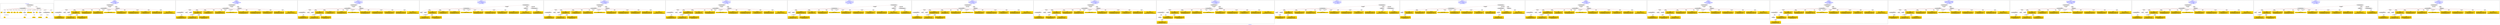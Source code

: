 digraph n0 {
fontcolor="blue"
remincross="true"
label="s05-met.json"
subgraph cluster_0 {
label="1-correct model"
n2[style="filled",color="white",fillcolor="lightgray",label="CulturalHeritageObject1"];
n3[shape="plaintext",style="filled",fillcolor="gold",label="Date"];
n4[style="filled",color="white",fillcolor="lightgray",label="Person1"];
n5[shape="plaintext",style="filled",fillcolor="gold",label="Description"];
n6[shape="plaintext",style="filled",fillcolor="gold",label="values"];
n7[shape="plaintext",style="filled",fillcolor="gold",label="Medium"];
n8[shape="plaintext",style="filled",fillcolor="gold",label="values"];
n9[shape="plaintext",style="filled",fillcolor="gold",label="Credit Line"];
n10[style="filled",color="white",fillcolor="lightgray",label="Concept1"];
n11[shape="plaintext",style="filled",fillcolor="gold",label="Accession Number"];
n12[style="filled",color="white",fillcolor="lightgray",label="Place1"];
n13[shape="plaintext",style="filled",fillcolor="gold",label="id"];
n14[style="filled",color="white",fillcolor="lightgray",label="Concept2"];
n15[style="filled",color="white",fillcolor="lightgray",label="CulturalHeritageObject2"];
n16[shape="plaintext",style="filled",fillcolor="gold",label="values"];
n17[shape="plaintext",style="filled",fillcolor="gold",label="Who"];
n18[shape="plaintext",style="filled",fillcolor="gold",label="Geography"];
n19[style="filled",color="white",fillcolor="lightgray",label="EuropeanaAggregation1"];
n20[style="filled",color="white",fillcolor="lightgray",label="WebResource1"];
n21[shape="plaintext",style="filled",fillcolor="gold",label="image"];
n22[shape="plaintext",style="filled",fillcolor="gold",label="values"];
n23[shape="plaintext",style="filled",fillcolor="gold",label="Classification"];
}
subgraph cluster_1 {
label="candidate 0\nlink coherence:1.0\nnode coherence:1.0\nconfidence:0.5181339173781346\nmapping score:0.6032668613482671\ncost:16.99967\n-precision:0.82-recall:0.67"
n25[style="filled",color="white",fillcolor="lightgray",label="CulturalHeritageObject1"];
n26[style="filled",color="white",fillcolor="lightgray",label="CulturalHeritageObject2"];
n27[style="filled",color="white",fillcolor="lightgray",label="Person1"];
n28[style="filled",color="white",fillcolor="lightgray",label="Concept1"];
n29[style="filled",color="white",fillcolor="lightgray",label="EuropeanaAggregation1"];
n30[style="filled",color="white",fillcolor="lightgray",label="WebResource1"];
n31[shape="plaintext",style="filled",fillcolor="gold",label="image\n[WebResource,classLink,0.774]\n[Document,classLink,0.219]\n[CulturalHeritageObject,description,0.004]\n[CulturalHeritageObject,accessionNumber,0.003]"];
n32[shape="plaintext",style="filled",fillcolor="gold",label="Date\n[CulturalHeritageObject,created,0.51]\n[Person,dateOfBirth,0.221]\n[Person,dateOfDeath,0.188]\n[CulturalHeritageObject,title,0.082]"];
n33[shape="plaintext",style="filled",fillcolor="gold",label="values\n[CulturalHeritageObject,provenance,0.329]\n[CulturalHeritageObject,description,0.26]\n[Person,biographicalInformation,0.23]\n[CulturalHeritageObject,title,0.181]"];
n34[shape="plaintext",style="filled",fillcolor="gold",label="Description\n[CulturalHeritageObject,description,0.405]\n[Person,biographicalInformation,0.379]\n[CulturalHeritageObject,title,0.135]\n[CulturalHeritageObject,provenance,0.082]"];
n35[shape="plaintext",style="filled",fillcolor="gold",label="Accession Number\n[CulturalHeritageObject,accessionNumber,1.0]"];
n36[shape="plaintext",style="filled",fillcolor="gold",label="Credit Line\n[CulturalHeritageObject,provenance,0.649]\n[CulturalHeritageObject,description,0.15]\n[CulturalHeritageObject,title,0.13]\n[Person,biographicalInformation,0.07]"];
n37[shape="plaintext",style="filled",fillcolor="gold",label="values\n[CulturalHeritageObject,extent,0.688]\n[CulturalHeritageObject,accessionNumber,0.162]\n[CulturalHeritageObject,description,0.094]\n[CulturalHeritageObject,medium,0.055]"];
n38[shape="plaintext",style="filled",fillcolor="gold",label="values\n[CulturalHeritageObject,medium,0.468]\n[Person,biographicalInformation,0.241]\n[CulturalHeritageObject,description,0.168]\n[Concept,prefLabel,0.123]"];
n39[shape="plaintext",style="filled",fillcolor="gold",label="Geography\n[CulturalHeritageObject,provenance,0.467]\n[CulturalHeritageObject,title,0.204]\n[Concept,prefLabel,0.167]\n[CulturalHeritageObject,description,0.161]"];
n40[shape="plaintext",style="filled",fillcolor="gold",label="Medium\n[CulturalHeritageObject,medium,0.818]\n[CulturalHeritageObject,description,0.067]\n[CulturalHeritageObject,provenance,0.061]\n[Person,biographicalInformation,0.054]"];
n41[shape="plaintext",style="filled",fillcolor="gold",label="Who\n[Person,nameOfThePerson,0.505]\n[Document,classLink,0.196]\n[CulturalHeritageObject,provenance,0.179]\n[CulturalHeritageObject,description,0.12]"];
n42[shape="plaintext",style="filled",fillcolor="gold",label="Classification\n[Concept,prefLabel,0.361]\n[Person,biographicalInformation,0.356]\n[CulturalHeritageObject,description,0.186]\n[CulturalHeritageObject,title,0.097]"];
}
subgraph cluster_2 {
label="candidate 1\nlink coherence:1.0\nnode coherence:1.0\nconfidence:0.5085913496449318\nmapping score:0.6000860054371995\ncost:16.99967\n-precision:0.88-recall:0.71"
n44[style="filled",color="white",fillcolor="lightgray",label="CulturalHeritageObject1"];
n45[style="filled",color="white",fillcolor="lightgray",label="CulturalHeritageObject2"];
n46[style="filled",color="white",fillcolor="lightgray",label="Person1"];
n47[style="filled",color="white",fillcolor="lightgray",label="Concept1"];
n48[style="filled",color="white",fillcolor="lightgray",label="EuropeanaAggregation1"];
n49[style="filled",color="white",fillcolor="lightgray",label="WebResource1"];
n50[shape="plaintext",style="filled",fillcolor="gold",label="image\n[WebResource,classLink,0.774]\n[Document,classLink,0.219]\n[CulturalHeritageObject,description,0.004]\n[CulturalHeritageObject,accessionNumber,0.003]"];
n51[shape="plaintext",style="filled",fillcolor="gold",label="Date\n[CulturalHeritageObject,created,0.51]\n[Person,dateOfBirth,0.221]\n[Person,dateOfDeath,0.188]\n[CulturalHeritageObject,title,0.082]"];
n52[shape="plaintext",style="filled",fillcolor="gold",label="Geography\n[CulturalHeritageObject,provenance,0.467]\n[CulturalHeritageObject,title,0.204]\n[Concept,prefLabel,0.167]\n[CulturalHeritageObject,description,0.161]"];
n53[shape="plaintext",style="filled",fillcolor="gold",label="Description\n[CulturalHeritageObject,description,0.405]\n[Person,biographicalInformation,0.379]\n[CulturalHeritageObject,title,0.135]\n[CulturalHeritageObject,provenance,0.082]"];
n54[shape="plaintext",style="filled",fillcolor="gold",label="Accession Number\n[CulturalHeritageObject,accessionNumber,1.0]"];
n55[shape="plaintext",style="filled",fillcolor="gold",label="values\n[CulturalHeritageObject,provenance,0.329]\n[CulturalHeritageObject,description,0.26]\n[Person,biographicalInformation,0.23]\n[CulturalHeritageObject,title,0.181]"];
n56[shape="plaintext",style="filled",fillcolor="gold",label="values\n[CulturalHeritageObject,extent,0.688]\n[CulturalHeritageObject,accessionNumber,0.162]\n[CulturalHeritageObject,description,0.094]\n[CulturalHeritageObject,medium,0.055]"];
n57[shape="plaintext",style="filled",fillcolor="gold",label="values\n[CulturalHeritageObject,medium,0.468]\n[Person,biographicalInformation,0.241]\n[CulturalHeritageObject,description,0.168]\n[Concept,prefLabel,0.123]"];
n58[shape="plaintext",style="filled",fillcolor="gold",label="Credit Line\n[CulturalHeritageObject,provenance,0.649]\n[CulturalHeritageObject,description,0.15]\n[CulturalHeritageObject,title,0.13]\n[Person,biographicalInformation,0.07]"];
n59[shape="plaintext",style="filled",fillcolor="gold",label="Medium\n[CulturalHeritageObject,medium,0.818]\n[CulturalHeritageObject,description,0.067]\n[CulturalHeritageObject,provenance,0.061]\n[Person,biographicalInformation,0.054]"];
n60[shape="plaintext",style="filled",fillcolor="gold",label="Who\n[Person,nameOfThePerson,0.505]\n[Document,classLink,0.196]\n[CulturalHeritageObject,provenance,0.179]\n[CulturalHeritageObject,description,0.12]"];
n61[shape="plaintext",style="filled",fillcolor="gold",label="Classification\n[Concept,prefLabel,0.361]\n[Person,biographicalInformation,0.356]\n[CulturalHeritageObject,description,0.186]\n[CulturalHeritageObject,title,0.097]"];
}
subgraph cluster_3 {
label="candidate 10\nlink coherence:0.9411764705882353\nnode coherence:1.0\nconfidence:0.5085913496449318\nmapping score:0.6000860054371995\ncost:16.99964\n-precision:0.82-recall:0.67"
n63[style="filled",color="white",fillcolor="lightgray",label="CulturalHeritageObject1"];
n64[style="filled",color="white",fillcolor="lightgray",label="CulturalHeritageObject2"];
n65[style="filled",color="white",fillcolor="lightgray",label="Person1"];
n66[style="filled",color="white",fillcolor="lightgray",label="Concept1"];
n67[style="filled",color="white",fillcolor="lightgray",label="EuropeanaAggregation1"];
n68[style="filled",color="white",fillcolor="lightgray",label="WebResource1"];
n69[shape="plaintext",style="filled",fillcolor="gold",label="image\n[WebResource,classLink,0.774]\n[Document,classLink,0.219]\n[CulturalHeritageObject,description,0.004]\n[CulturalHeritageObject,accessionNumber,0.003]"];
n70[shape="plaintext",style="filled",fillcolor="gold",label="Date\n[CulturalHeritageObject,created,0.51]\n[Person,dateOfBirth,0.221]\n[Person,dateOfDeath,0.188]\n[CulturalHeritageObject,title,0.082]"];
n71[shape="plaintext",style="filled",fillcolor="gold",label="Geography\n[CulturalHeritageObject,provenance,0.467]\n[CulturalHeritageObject,title,0.204]\n[Concept,prefLabel,0.167]\n[CulturalHeritageObject,description,0.161]"];
n72[shape="plaintext",style="filled",fillcolor="gold",label="Description\n[CulturalHeritageObject,description,0.405]\n[Person,biographicalInformation,0.379]\n[CulturalHeritageObject,title,0.135]\n[CulturalHeritageObject,provenance,0.082]"];
n73[shape="plaintext",style="filled",fillcolor="gold",label="Accession Number\n[CulturalHeritageObject,accessionNumber,1.0]"];
n74[shape="plaintext",style="filled",fillcolor="gold",label="values\n[CulturalHeritageObject,provenance,0.329]\n[CulturalHeritageObject,description,0.26]\n[Person,biographicalInformation,0.23]\n[CulturalHeritageObject,title,0.181]"];
n75[shape="plaintext",style="filled",fillcolor="gold",label="values\n[CulturalHeritageObject,extent,0.688]\n[CulturalHeritageObject,accessionNumber,0.162]\n[CulturalHeritageObject,description,0.094]\n[CulturalHeritageObject,medium,0.055]"];
n76[shape="plaintext",style="filled",fillcolor="gold",label="values\n[CulturalHeritageObject,medium,0.468]\n[Person,biographicalInformation,0.241]\n[CulturalHeritageObject,description,0.168]\n[Concept,prefLabel,0.123]"];
n77[shape="plaintext",style="filled",fillcolor="gold",label="Credit Line\n[CulturalHeritageObject,provenance,0.649]\n[CulturalHeritageObject,description,0.15]\n[CulturalHeritageObject,title,0.13]\n[Person,biographicalInformation,0.07]"];
n78[shape="plaintext",style="filled",fillcolor="gold",label="Medium\n[CulturalHeritageObject,medium,0.818]\n[CulturalHeritageObject,description,0.067]\n[CulturalHeritageObject,provenance,0.061]\n[Person,biographicalInformation,0.054]"];
n79[shape="plaintext",style="filled",fillcolor="gold",label="Who\n[Person,nameOfThePerson,0.505]\n[Document,classLink,0.196]\n[CulturalHeritageObject,provenance,0.179]\n[CulturalHeritageObject,description,0.12]"];
n80[shape="plaintext",style="filled",fillcolor="gold",label="Classification\n[Concept,prefLabel,0.361]\n[Person,biographicalInformation,0.356]\n[CulturalHeritageObject,description,0.186]\n[CulturalHeritageObject,title,0.097]"];
}
subgraph cluster_4 {
label="candidate 11\nlink coherence:0.9411764705882353\nnode coherence:1.0\nconfidence:0.5085913496449318\nmapping score:0.6000860054371995\ncost:116.009672\n-precision:0.82-recall:0.67"
n82[style="filled",color="white",fillcolor="lightgray",label="CulturalHeritageObject1"];
n83[style="filled",color="white",fillcolor="lightgray",label="Person1"];
n84[style="filled",color="white",fillcolor="lightgray",label="Concept1"];
n85[style="filled",color="white",fillcolor="lightgray",label="EuropeanaAggregation1"];
n86[style="filled",color="white",fillcolor="lightgray",label="WebResource1"];
n87[style="filled",color="white",fillcolor="lightgray",label="CulturalHeritageObject2"];
n88[shape="plaintext",style="filled",fillcolor="gold",label="image\n[WebResource,classLink,0.774]\n[Document,classLink,0.219]\n[CulturalHeritageObject,description,0.004]\n[CulturalHeritageObject,accessionNumber,0.003]"];
n89[shape="plaintext",style="filled",fillcolor="gold",label="Date\n[CulturalHeritageObject,created,0.51]\n[Person,dateOfBirth,0.221]\n[Person,dateOfDeath,0.188]\n[CulturalHeritageObject,title,0.082]"];
n90[shape="plaintext",style="filled",fillcolor="gold",label="Geography\n[CulturalHeritageObject,provenance,0.467]\n[CulturalHeritageObject,title,0.204]\n[Concept,prefLabel,0.167]\n[CulturalHeritageObject,description,0.161]"];
n91[shape="plaintext",style="filled",fillcolor="gold",label="Description\n[CulturalHeritageObject,description,0.405]\n[Person,biographicalInformation,0.379]\n[CulturalHeritageObject,title,0.135]\n[CulturalHeritageObject,provenance,0.082]"];
n92[shape="plaintext",style="filled",fillcolor="gold",label="Accession Number\n[CulturalHeritageObject,accessionNumber,1.0]"];
n93[shape="plaintext",style="filled",fillcolor="gold",label="values\n[CulturalHeritageObject,provenance,0.329]\n[CulturalHeritageObject,description,0.26]\n[Person,biographicalInformation,0.23]\n[CulturalHeritageObject,title,0.181]"];
n94[shape="plaintext",style="filled",fillcolor="gold",label="values\n[CulturalHeritageObject,extent,0.688]\n[CulturalHeritageObject,accessionNumber,0.162]\n[CulturalHeritageObject,description,0.094]\n[CulturalHeritageObject,medium,0.055]"];
n95[shape="plaintext",style="filled",fillcolor="gold",label="values\n[CulturalHeritageObject,medium,0.468]\n[Person,biographicalInformation,0.241]\n[CulturalHeritageObject,description,0.168]\n[Concept,prefLabel,0.123]"];
n96[shape="plaintext",style="filled",fillcolor="gold",label="Credit Line\n[CulturalHeritageObject,provenance,0.649]\n[CulturalHeritageObject,description,0.15]\n[CulturalHeritageObject,title,0.13]\n[Person,biographicalInformation,0.07]"];
n97[shape="plaintext",style="filled",fillcolor="gold",label="Medium\n[CulturalHeritageObject,medium,0.818]\n[CulturalHeritageObject,description,0.067]\n[CulturalHeritageObject,provenance,0.061]\n[Person,biographicalInformation,0.054]"];
n98[shape="plaintext",style="filled",fillcolor="gold",label="Who\n[Person,nameOfThePerson,0.505]\n[Document,classLink,0.196]\n[CulturalHeritageObject,provenance,0.179]\n[CulturalHeritageObject,description,0.12]"];
n99[shape="plaintext",style="filled",fillcolor="gold",label="Classification\n[Concept,prefLabel,0.361]\n[Person,biographicalInformation,0.356]\n[CulturalHeritageObject,description,0.186]\n[CulturalHeritageObject,title,0.097]"];
}
subgraph cluster_5 {
label="candidate 12\nlink coherence:0.9411764705882353\nnode coherence:1.0\nconfidence:0.5085913496449318\nmapping score:0.6000860054371995\ncost:116.009772\n-precision:0.82-recall:0.67"
n101[style="filled",color="white",fillcolor="lightgray",label="CulturalHeritageObject1"];
n102[style="filled",color="white",fillcolor="lightgray",label="CulturalHeritageObject2"];
n103[style="filled",color="white",fillcolor="lightgray",label="Person1"];
n104[style="filled",color="white",fillcolor="lightgray",label="Concept1"];
n105[style="filled",color="white",fillcolor="lightgray",label="EuropeanaAggregation1"];
n106[style="filled",color="white",fillcolor="lightgray",label="WebResource1"];
n107[shape="plaintext",style="filled",fillcolor="gold",label="image\n[WebResource,classLink,0.774]\n[Document,classLink,0.219]\n[CulturalHeritageObject,description,0.004]\n[CulturalHeritageObject,accessionNumber,0.003]"];
n108[shape="plaintext",style="filled",fillcolor="gold",label="Date\n[CulturalHeritageObject,created,0.51]\n[Person,dateOfBirth,0.221]\n[Person,dateOfDeath,0.188]\n[CulturalHeritageObject,title,0.082]"];
n109[shape="plaintext",style="filled",fillcolor="gold",label="Geography\n[CulturalHeritageObject,provenance,0.467]\n[CulturalHeritageObject,title,0.204]\n[Concept,prefLabel,0.167]\n[CulturalHeritageObject,description,0.161]"];
n110[shape="plaintext",style="filled",fillcolor="gold",label="Description\n[CulturalHeritageObject,description,0.405]\n[Person,biographicalInformation,0.379]\n[CulturalHeritageObject,title,0.135]\n[CulturalHeritageObject,provenance,0.082]"];
n111[shape="plaintext",style="filled",fillcolor="gold",label="Accession Number\n[CulturalHeritageObject,accessionNumber,1.0]"];
n112[shape="plaintext",style="filled",fillcolor="gold",label="values\n[CulturalHeritageObject,provenance,0.329]\n[CulturalHeritageObject,description,0.26]\n[Person,biographicalInformation,0.23]\n[CulturalHeritageObject,title,0.181]"];
n113[shape="plaintext",style="filled",fillcolor="gold",label="values\n[CulturalHeritageObject,extent,0.688]\n[CulturalHeritageObject,accessionNumber,0.162]\n[CulturalHeritageObject,description,0.094]\n[CulturalHeritageObject,medium,0.055]"];
n114[shape="plaintext",style="filled",fillcolor="gold",label="values\n[CulturalHeritageObject,medium,0.468]\n[Person,biographicalInformation,0.241]\n[CulturalHeritageObject,description,0.168]\n[Concept,prefLabel,0.123]"];
n115[shape="plaintext",style="filled",fillcolor="gold",label="Credit Line\n[CulturalHeritageObject,provenance,0.649]\n[CulturalHeritageObject,description,0.15]\n[CulturalHeritageObject,title,0.13]\n[Person,biographicalInformation,0.07]"];
n116[shape="plaintext",style="filled",fillcolor="gold",label="Medium\n[CulturalHeritageObject,medium,0.818]\n[CulturalHeritageObject,description,0.067]\n[CulturalHeritageObject,provenance,0.061]\n[Person,biographicalInformation,0.054]"];
n117[shape="plaintext",style="filled",fillcolor="gold",label="Who\n[Person,nameOfThePerson,0.505]\n[Document,classLink,0.196]\n[CulturalHeritageObject,provenance,0.179]\n[CulturalHeritageObject,description,0.12]"];
n118[shape="plaintext",style="filled",fillcolor="gold",label="Classification\n[Concept,prefLabel,0.361]\n[Person,biographicalInformation,0.356]\n[CulturalHeritageObject,description,0.186]\n[CulturalHeritageObject,title,0.097]"];
}
subgraph cluster_6 {
label="candidate 13\nlink coherence:0.9411764705882353\nnode coherence:1.0\nconfidence:0.5022887709724995\nmapping score:0.5979851458797221\ncost:16.99964\n-precision:0.71-recall:0.57"
n120[style="filled",color="white",fillcolor="lightgray",label="CulturalHeritageObject1"];
n121[style="filled",color="white",fillcolor="lightgray",label="CulturalHeritageObject2"];
n122[style="filled",color="white",fillcolor="lightgray",label="Person1"];
n123[style="filled",color="white",fillcolor="lightgray",label="Concept1"];
n124[style="filled",color="white",fillcolor="lightgray",label="EuropeanaAggregation1"];
n125[style="filled",color="white",fillcolor="lightgray",label="WebResource1"];
n126[shape="plaintext",style="filled",fillcolor="gold",label="image\n[WebResource,classLink,0.774]\n[Document,classLink,0.219]\n[CulturalHeritageObject,description,0.004]\n[CulturalHeritageObject,accessionNumber,0.003]"];
n127[shape="plaintext",style="filled",fillcolor="gold",label="Description\n[CulturalHeritageObject,description,0.405]\n[Person,biographicalInformation,0.379]\n[CulturalHeritageObject,title,0.135]\n[CulturalHeritageObject,provenance,0.082]"];
n128[shape="plaintext",style="filled",fillcolor="gold",label="Date\n[CulturalHeritageObject,created,0.51]\n[Person,dateOfBirth,0.221]\n[Person,dateOfDeath,0.188]\n[CulturalHeritageObject,title,0.082]"];
n129[shape="plaintext",style="filled",fillcolor="gold",label="values\n[CulturalHeritageObject,provenance,0.329]\n[CulturalHeritageObject,description,0.26]\n[Person,biographicalInformation,0.23]\n[CulturalHeritageObject,title,0.181]"];
n130[shape="plaintext",style="filled",fillcolor="gold",label="Accession Number\n[CulturalHeritageObject,accessionNumber,1.0]"];
n131[shape="plaintext",style="filled",fillcolor="gold",label="Credit Line\n[CulturalHeritageObject,provenance,0.649]\n[CulturalHeritageObject,description,0.15]\n[CulturalHeritageObject,title,0.13]\n[Person,biographicalInformation,0.07]"];
n132[shape="plaintext",style="filled",fillcolor="gold",label="values\n[CulturalHeritageObject,extent,0.688]\n[CulturalHeritageObject,accessionNumber,0.162]\n[CulturalHeritageObject,description,0.094]\n[CulturalHeritageObject,medium,0.055]"];
n133[shape="plaintext",style="filled",fillcolor="gold",label="values\n[CulturalHeritageObject,medium,0.468]\n[Person,biographicalInformation,0.241]\n[CulturalHeritageObject,description,0.168]\n[Concept,prefLabel,0.123]"];
n134[shape="plaintext",style="filled",fillcolor="gold",label="Geography\n[CulturalHeritageObject,provenance,0.467]\n[CulturalHeritageObject,title,0.204]\n[Concept,prefLabel,0.167]\n[CulturalHeritageObject,description,0.161]"];
n135[shape="plaintext",style="filled",fillcolor="gold",label="Medium\n[CulturalHeritageObject,medium,0.818]\n[CulturalHeritageObject,description,0.067]\n[CulturalHeritageObject,provenance,0.061]\n[Person,biographicalInformation,0.054]"];
n136[shape="plaintext",style="filled",fillcolor="gold",label="Who\n[Person,nameOfThePerson,0.505]\n[Document,classLink,0.196]\n[CulturalHeritageObject,provenance,0.179]\n[CulturalHeritageObject,description,0.12]"];
n137[shape="plaintext",style="filled",fillcolor="gold",label="Classification\n[Concept,prefLabel,0.361]\n[Person,biographicalInformation,0.356]\n[CulturalHeritageObject,description,0.186]\n[CulturalHeritageObject,title,0.097]"];
}
subgraph cluster_7 {
label="candidate 14\nlink coherence:0.9411764705882353\nnode coherence:1.0\nconfidence:0.5022887709724995\nmapping score:0.5979851458797221\ncost:116.009672\n-precision:0.71-recall:0.57"
n139[style="filled",color="white",fillcolor="lightgray",label="CulturalHeritageObject1"];
n140[style="filled",color="white",fillcolor="lightgray",label="Person1"];
n141[style="filled",color="white",fillcolor="lightgray",label="Concept1"];
n142[style="filled",color="white",fillcolor="lightgray",label="EuropeanaAggregation1"];
n143[style="filled",color="white",fillcolor="lightgray",label="WebResource1"];
n144[style="filled",color="white",fillcolor="lightgray",label="CulturalHeritageObject2"];
n145[shape="plaintext",style="filled",fillcolor="gold",label="image\n[WebResource,classLink,0.774]\n[Document,classLink,0.219]\n[CulturalHeritageObject,description,0.004]\n[CulturalHeritageObject,accessionNumber,0.003]"];
n146[shape="plaintext",style="filled",fillcolor="gold",label="Description\n[CulturalHeritageObject,description,0.405]\n[Person,biographicalInformation,0.379]\n[CulturalHeritageObject,title,0.135]\n[CulturalHeritageObject,provenance,0.082]"];
n147[shape="plaintext",style="filled",fillcolor="gold",label="Date\n[CulturalHeritageObject,created,0.51]\n[Person,dateOfBirth,0.221]\n[Person,dateOfDeath,0.188]\n[CulturalHeritageObject,title,0.082]"];
n148[shape="plaintext",style="filled",fillcolor="gold",label="values\n[CulturalHeritageObject,provenance,0.329]\n[CulturalHeritageObject,description,0.26]\n[Person,biographicalInformation,0.23]\n[CulturalHeritageObject,title,0.181]"];
n149[shape="plaintext",style="filled",fillcolor="gold",label="Accession Number\n[CulturalHeritageObject,accessionNumber,1.0]"];
n150[shape="plaintext",style="filled",fillcolor="gold",label="Credit Line\n[CulturalHeritageObject,provenance,0.649]\n[CulturalHeritageObject,description,0.15]\n[CulturalHeritageObject,title,0.13]\n[Person,biographicalInformation,0.07]"];
n151[shape="plaintext",style="filled",fillcolor="gold",label="values\n[CulturalHeritageObject,extent,0.688]\n[CulturalHeritageObject,accessionNumber,0.162]\n[CulturalHeritageObject,description,0.094]\n[CulturalHeritageObject,medium,0.055]"];
n152[shape="plaintext",style="filled",fillcolor="gold",label="values\n[CulturalHeritageObject,medium,0.468]\n[Person,biographicalInformation,0.241]\n[CulturalHeritageObject,description,0.168]\n[Concept,prefLabel,0.123]"];
n153[shape="plaintext",style="filled",fillcolor="gold",label="Geography\n[CulturalHeritageObject,provenance,0.467]\n[CulturalHeritageObject,title,0.204]\n[Concept,prefLabel,0.167]\n[CulturalHeritageObject,description,0.161]"];
n154[shape="plaintext",style="filled",fillcolor="gold",label="Medium\n[CulturalHeritageObject,medium,0.818]\n[CulturalHeritageObject,description,0.067]\n[CulturalHeritageObject,provenance,0.061]\n[Person,biographicalInformation,0.054]"];
n155[shape="plaintext",style="filled",fillcolor="gold",label="Who\n[Person,nameOfThePerson,0.505]\n[Document,classLink,0.196]\n[CulturalHeritageObject,provenance,0.179]\n[CulturalHeritageObject,description,0.12]"];
n156[shape="plaintext",style="filled",fillcolor="gold",label="Classification\n[Concept,prefLabel,0.361]\n[Person,biographicalInformation,0.356]\n[CulturalHeritageObject,description,0.186]\n[CulturalHeritageObject,title,0.097]"];
}
subgraph cluster_8 {
label="candidate 15\nlink coherence:0.9411764705882353\nnode coherence:1.0\nconfidence:0.5022887709724995\nmapping score:0.5979851458797221\ncost:116.009772\n-precision:0.71-recall:0.57"
n158[style="filled",color="white",fillcolor="lightgray",label="CulturalHeritageObject1"];
n159[style="filled",color="white",fillcolor="lightgray",label="CulturalHeritageObject2"];
n160[style="filled",color="white",fillcolor="lightgray",label="Person1"];
n161[style="filled",color="white",fillcolor="lightgray",label="Concept1"];
n162[style="filled",color="white",fillcolor="lightgray",label="EuropeanaAggregation1"];
n163[style="filled",color="white",fillcolor="lightgray",label="WebResource1"];
n164[shape="plaintext",style="filled",fillcolor="gold",label="image\n[WebResource,classLink,0.774]\n[Document,classLink,0.219]\n[CulturalHeritageObject,description,0.004]\n[CulturalHeritageObject,accessionNumber,0.003]"];
n165[shape="plaintext",style="filled",fillcolor="gold",label="Description\n[CulturalHeritageObject,description,0.405]\n[Person,biographicalInformation,0.379]\n[CulturalHeritageObject,title,0.135]\n[CulturalHeritageObject,provenance,0.082]"];
n166[shape="plaintext",style="filled",fillcolor="gold",label="Date\n[CulturalHeritageObject,created,0.51]\n[Person,dateOfBirth,0.221]\n[Person,dateOfDeath,0.188]\n[CulturalHeritageObject,title,0.082]"];
n167[shape="plaintext",style="filled",fillcolor="gold",label="values\n[CulturalHeritageObject,provenance,0.329]\n[CulturalHeritageObject,description,0.26]\n[Person,biographicalInformation,0.23]\n[CulturalHeritageObject,title,0.181]"];
n168[shape="plaintext",style="filled",fillcolor="gold",label="Accession Number\n[CulturalHeritageObject,accessionNumber,1.0]"];
n169[shape="plaintext",style="filled",fillcolor="gold",label="Credit Line\n[CulturalHeritageObject,provenance,0.649]\n[CulturalHeritageObject,description,0.15]\n[CulturalHeritageObject,title,0.13]\n[Person,biographicalInformation,0.07]"];
n170[shape="plaintext",style="filled",fillcolor="gold",label="values\n[CulturalHeritageObject,extent,0.688]\n[CulturalHeritageObject,accessionNumber,0.162]\n[CulturalHeritageObject,description,0.094]\n[CulturalHeritageObject,medium,0.055]"];
n171[shape="plaintext",style="filled",fillcolor="gold",label="values\n[CulturalHeritageObject,medium,0.468]\n[Person,biographicalInformation,0.241]\n[CulturalHeritageObject,description,0.168]\n[Concept,prefLabel,0.123]"];
n172[shape="plaintext",style="filled",fillcolor="gold",label="Geography\n[CulturalHeritageObject,provenance,0.467]\n[CulturalHeritageObject,title,0.204]\n[Concept,prefLabel,0.167]\n[CulturalHeritageObject,description,0.161]"];
n173[shape="plaintext",style="filled",fillcolor="gold",label="Medium\n[CulturalHeritageObject,medium,0.818]\n[CulturalHeritageObject,description,0.067]\n[CulturalHeritageObject,provenance,0.061]\n[Person,biographicalInformation,0.054]"];
n174[shape="plaintext",style="filled",fillcolor="gold",label="Who\n[Person,nameOfThePerson,0.505]\n[Document,classLink,0.196]\n[CulturalHeritageObject,provenance,0.179]\n[CulturalHeritageObject,description,0.12]"];
n175[shape="plaintext",style="filled",fillcolor="gold",label="Classification\n[Concept,prefLabel,0.361]\n[Person,biographicalInformation,0.356]\n[CulturalHeritageObject,description,0.186]\n[CulturalHeritageObject,title,0.097]"];
}
subgraph cluster_9 {
label="candidate 16\nlink coherence:0.9411764705882353\nnode coherence:1.0\nconfidence:0.4923259443143782\nmapping score:0.5946642036603483\ncost:16.99974\n-precision:0.65-recall:0.52"
n177[style="filled",color="white",fillcolor="lightgray",label="CulturalHeritageObject1"];
n178[style="filled",color="white",fillcolor="lightgray",label="CulturalHeritageObject2"];
n179[style="filled",color="white",fillcolor="lightgray",label="Concept1"];
n180[style="filled",color="white",fillcolor="lightgray",label="Document1"];
n181[style="filled",color="white",fillcolor="lightgray",label="EuropeanaAggregation1"];
n182[style="filled",color="white",fillcolor="lightgray",label="WebResource1"];
n183[shape="plaintext",style="filled",fillcolor="gold",label="image\n[WebResource,classLink,0.774]\n[Document,classLink,0.219]\n[CulturalHeritageObject,description,0.004]\n[CulturalHeritageObject,accessionNumber,0.003]"];
n184[shape="plaintext",style="filled",fillcolor="gold",label="Date\n[CulturalHeritageObject,created,0.51]\n[Person,dateOfBirth,0.221]\n[Person,dateOfDeath,0.188]\n[CulturalHeritageObject,title,0.082]"];
n185[shape="plaintext",style="filled",fillcolor="gold",label="values\n[CulturalHeritageObject,provenance,0.329]\n[CulturalHeritageObject,description,0.26]\n[Person,biographicalInformation,0.23]\n[CulturalHeritageObject,title,0.181]"];
n186[shape="plaintext",style="filled",fillcolor="gold",label="Who\n[Person,nameOfThePerson,0.505]\n[Document,classLink,0.196]\n[CulturalHeritageObject,provenance,0.179]\n[CulturalHeritageObject,description,0.12]"];
n187[shape="plaintext",style="filled",fillcolor="gold",label="Description\n[CulturalHeritageObject,description,0.405]\n[Person,biographicalInformation,0.379]\n[CulturalHeritageObject,title,0.135]\n[CulturalHeritageObject,provenance,0.082]"];
n188[shape="plaintext",style="filled",fillcolor="gold",label="Accession Number\n[CulturalHeritageObject,accessionNumber,1.0]"];
n189[shape="plaintext",style="filled",fillcolor="gold",label="Credit Line\n[CulturalHeritageObject,provenance,0.649]\n[CulturalHeritageObject,description,0.15]\n[CulturalHeritageObject,title,0.13]\n[Person,biographicalInformation,0.07]"];
n190[shape="plaintext",style="filled",fillcolor="gold",label="values\n[CulturalHeritageObject,extent,0.688]\n[CulturalHeritageObject,accessionNumber,0.162]\n[CulturalHeritageObject,description,0.094]\n[CulturalHeritageObject,medium,0.055]"];
n191[shape="plaintext",style="filled",fillcolor="gold",label="values\n[CulturalHeritageObject,medium,0.468]\n[Person,biographicalInformation,0.241]\n[CulturalHeritageObject,description,0.168]\n[Concept,prefLabel,0.123]"];
n192[shape="plaintext",style="filled",fillcolor="gold",label="Geography\n[CulturalHeritageObject,provenance,0.467]\n[CulturalHeritageObject,title,0.204]\n[Concept,prefLabel,0.167]\n[CulturalHeritageObject,description,0.161]"];
n193[shape="plaintext",style="filled",fillcolor="gold",label="Medium\n[CulturalHeritageObject,medium,0.818]\n[CulturalHeritageObject,description,0.067]\n[CulturalHeritageObject,provenance,0.061]\n[Person,biographicalInformation,0.054]"];
n194[shape="plaintext",style="filled",fillcolor="gold",label="Classification\n[Concept,prefLabel,0.361]\n[Person,biographicalInformation,0.356]\n[CulturalHeritageObject,description,0.186]\n[CulturalHeritageObject,title,0.097]"];
}
subgraph cluster_10 {
label="candidate 17\nlink coherence:0.9411764705882353\nnode coherence:1.0\nconfidence:0.4923259443143782\nmapping score:0.5946642036603483\ncost:16.99976\n-precision:0.65-recall:0.52"
n196[style="filled",color="white",fillcolor="lightgray",label="CulturalHeritageObject1"];
n197[style="filled",color="white",fillcolor="lightgray",label="CulturalHeritageObject2"];
n198[style="filled",color="white",fillcolor="lightgray",label="Concept1"];
n199[style="filled",color="white",fillcolor="lightgray",label="Document2"];
n200[style="filled",color="white",fillcolor="lightgray",label="EuropeanaAggregation1"];
n201[style="filled",color="white",fillcolor="lightgray",label="WebResource1"];
n202[shape="plaintext",style="filled",fillcolor="gold",label="image\n[WebResource,classLink,0.774]\n[Document,classLink,0.219]\n[CulturalHeritageObject,description,0.004]\n[CulturalHeritageObject,accessionNumber,0.003]"];
n203[shape="plaintext",style="filled",fillcolor="gold",label="Date\n[CulturalHeritageObject,created,0.51]\n[Person,dateOfBirth,0.221]\n[Person,dateOfDeath,0.188]\n[CulturalHeritageObject,title,0.082]"];
n204[shape="plaintext",style="filled",fillcolor="gold",label="values\n[CulturalHeritageObject,provenance,0.329]\n[CulturalHeritageObject,description,0.26]\n[Person,biographicalInformation,0.23]\n[CulturalHeritageObject,title,0.181]"];
n205[shape="plaintext",style="filled",fillcolor="gold",label="Description\n[CulturalHeritageObject,description,0.405]\n[Person,biographicalInformation,0.379]\n[CulturalHeritageObject,title,0.135]\n[CulturalHeritageObject,provenance,0.082]"];
n206[shape="plaintext",style="filled",fillcolor="gold",label="Accession Number\n[CulturalHeritageObject,accessionNumber,1.0]"];
n207[shape="plaintext",style="filled",fillcolor="gold",label="Credit Line\n[CulturalHeritageObject,provenance,0.649]\n[CulturalHeritageObject,description,0.15]\n[CulturalHeritageObject,title,0.13]\n[Person,biographicalInformation,0.07]"];
n208[shape="plaintext",style="filled",fillcolor="gold",label="values\n[CulturalHeritageObject,extent,0.688]\n[CulturalHeritageObject,accessionNumber,0.162]\n[CulturalHeritageObject,description,0.094]\n[CulturalHeritageObject,medium,0.055]"];
n209[shape="plaintext",style="filled",fillcolor="gold",label="values\n[CulturalHeritageObject,medium,0.468]\n[Person,biographicalInformation,0.241]\n[CulturalHeritageObject,description,0.168]\n[Concept,prefLabel,0.123]"];
n210[shape="plaintext",style="filled",fillcolor="gold",label="Geography\n[CulturalHeritageObject,provenance,0.467]\n[CulturalHeritageObject,title,0.204]\n[Concept,prefLabel,0.167]\n[CulturalHeritageObject,description,0.161]"];
n211[shape="plaintext",style="filled",fillcolor="gold",label="Who\n[Person,nameOfThePerson,0.505]\n[Document,classLink,0.196]\n[CulturalHeritageObject,provenance,0.179]\n[CulturalHeritageObject,description,0.12]"];
n212[shape="plaintext",style="filled",fillcolor="gold",label="Medium\n[CulturalHeritageObject,medium,0.818]\n[CulturalHeritageObject,description,0.067]\n[CulturalHeritageObject,provenance,0.061]\n[Person,biographicalInformation,0.054]"];
n213[shape="plaintext",style="filled",fillcolor="gold",label="Classification\n[Concept,prefLabel,0.361]\n[Person,biographicalInformation,0.356]\n[CulturalHeritageObject,description,0.186]\n[CulturalHeritageObject,title,0.097]"];
}
subgraph cluster_11 {
label="candidate 18\nlink coherence:0.9411764705882353\nnode coherence:1.0\nconfidence:0.4923259443143782\nmapping score:0.5946642036603483\ncost:116.009772\n-precision:0.65-recall:0.52"
n215[style="filled",color="white",fillcolor="lightgray",label="CulturalHeritageObject1"];
n216[style="filled",color="white",fillcolor="lightgray",label="Concept1"];
n217[style="filled",color="white",fillcolor="lightgray",label="Document1"];
n218[style="filled",color="white",fillcolor="lightgray",label="EuropeanaAggregation1"];
n219[style="filled",color="white",fillcolor="lightgray",label="WebResource1"];
n220[style="filled",color="white",fillcolor="lightgray",label="CulturalHeritageObject2"];
n221[shape="plaintext",style="filled",fillcolor="gold",label="image\n[WebResource,classLink,0.774]\n[Document,classLink,0.219]\n[CulturalHeritageObject,description,0.004]\n[CulturalHeritageObject,accessionNumber,0.003]"];
n222[shape="plaintext",style="filled",fillcolor="gold",label="Date\n[CulturalHeritageObject,created,0.51]\n[Person,dateOfBirth,0.221]\n[Person,dateOfDeath,0.188]\n[CulturalHeritageObject,title,0.082]"];
n223[shape="plaintext",style="filled",fillcolor="gold",label="values\n[CulturalHeritageObject,provenance,0.329]\n[CulturalHeritageObject,description,0.26]\n[Person,biographicalInformation,0.23]\n[CulturalHeritageObject,title,0.181]"];
n224[shape="plaintext",style="filled",fillcolor="gold",label="Who\n[Person,nameOfThePerson,0.505]\n[Document,classLink,0.196]\n[CulturalHeritageObject,provenance,0.179]\n[CulturalHeritageObject,description,0.12]"];
n225[shape="plaintext",style="filled",fillcolor="gold",label="Description\n[CulturalHeritageObject,description,0.405]\n[Person,biographicalInformation,0.379]\n[CulturalHeritageObject,title,0.135]\n[CulturalHeritageObject,provenance,0.082]"];
n226[shape="plaintext",style="filled",fillcolor="gold",label="Accession Number\n[CulturalHeritageObject,accessionNumber,1.0]"];
n227[shape="plaintext",style="filled",fillcolor="gold",label="Credit Line\n[CulturalHeritageObject,provenance,0.649]\n[CulturalHeritageObject,description,0.15]\n[CulturalHeritageObject,title,0.13]\n[Person,biographicalInformation,0.07]"];
n228[shape="plaintext",style="filled",fillcolor="gold",label="values\n[CulturalHeritageObject,extent,0.688]\n[CulturalHeritageObject,accessionNumber,0.162]\n[CulturalHeritageObject,description,0.094]\n[CulturalHeritageObject,medium,0.055]"];
n229[shape="plaintext",style="filled",fillcolor="gold",label="values\n[CulturalHeritageObject,medium,0.468]\n[Person,biographicalInformation,0.241]\n[CulturalHeritageObject,description,0.168]\n[Concept,prefLabel,0.123]"];
n230[shape="plaintext",style="filled",fillcolor="gold",label="Geography\n[CulturalHeritageObject,provenance,0.467]\n[CulturalHeritageObject,title,0.204]\n[Concept,prefLabel,0.167]\n[CulturalHeritageObject,description,0.161]"];
n231[shape="plaintext",style="filled",fillcolor="gold",label="Medium\n[CulturalHeritageObject,medium,0.818]\n[CulturalHeritageObject,description,0.067]\n[CulturalHeritageObject,provenance,0.061]\n[Person,biographicalInformation,0.054]"];
n232[shape="plaintext",style="filled",fillcolor="gold",label="Classification\n[Concept,prefLabel,0.361]\n[Person,biographicalInformation,0.356]\n[CulturalHeritageObject,description,0.186]\n[CulturalHeritageObject,title,0.097]"];
}
subgraph cluster_12 {
label="candidate 19\nlink coherence:0.9411764705882353\nnode coherence:1.0\nconfidence:0.4923259443143782\nmapping score:0.5946642036603483\ncost:116.009792\n-precision:0.65-recall:0.52"
n234[style="filled",color="white",fillcolor="lightgray",label="CulturalHeritageObject1"];
n235[style="filled",color="white",fillcolor="lightgray",label="Concept1"];
n236[style="filled",color="white",fillcolor="lightgray",label="CulturalHeritageObject2"];
n237[style="filled",color="white",fillcolor="lightgray",label="Document2"];
n238[style="filled",color="white",fillcolor="lightgray",label="EuropeanaAggregation1"];
n239[style="filled",color="white",fillcolor="lightgray",label="WebResource1"];
n240[shape="plaintext",style="filled",fillcolor="gold",label="image\n[WebResource,classLink,0.774]\n[Document,classLink,0.219]\n[CulturalHeritageObject,description,0.004]\n[CulturalHeritageObject,accessionNumber,0.003]"];
n241[shape="plaintext",style="filled",fillcolor="gold",label="Date\n[CulturalHeritageObject,created,0.51]\n[Person,dateOfBirth,0.221]\n[Person,dateOfDeath,0.188]\n[CulturalHeritageObject,title,0.082]"];
n242[shape="plaintext",style="filled",fillcolor="gold",label="values\n[CulturalHeritageObject,provenance,0.329]\n[CulturalHeritageObject,description,0.26]\n[Person,biographicalInformation,0.23]\n[CulturalHeritageObject,title,0.181]"];
n243[shape="plaintext",style="filled",fillcolor="gold",label="Description\n[CulturalHeritageObject,description,0.405]\n[Person,biographicalInformation,0.379]\n[CulturalHeritageObject,title,0.135]\n[CulturalHeritageObject,provenance,0.082]"];
n244[shape="plaintext",style="filled",fillcolor="gold",label="Accession Number\n[CulturalHeritageObject,accessionNumber,1.0]"];
n245[shape="plaintext",style="filled",fillcolor="gold",label="Credit Line\n[CulturalHeritageObject,provenance,0.649]\n[CulturalHeritageObject,description,0.15]\n[CulturalHeritageObject,title,0.13]\n[Person,biographicalInformation,0.07]"];
n246[shape="plaintext",style="filled",fillcolor="gold",label="values\n[CulturalHeritageObject,extent,0.688]\n[CulturalHeritageObject,accessionNumber,0.162]\n[CulturalHeritageObject,description,0.094]\n[CulturalHeritageObject,medium,0.055]"];
n247[shape="plaintext",style="filled",fillcolor="gold",label="values\n[CulturalHeritageObject,medium,0.468]\n[Person,biographicalInformation,0.241]\n[CulturalHeritageObject,description,0.168]\n[Concept,prefLabel,0.123]"];
n248[shape="plaintext",style="filled",fillcolor="gold",label="Geography\n[CulturalHeritageObject,provenance,0.467]\n[CulturalHeritageObject,title,0.204]\n[Concept,prefLabel,0.167]\n[CulturalHeritageObject,description,0.161]"];
n249[shape="plaintext",style="filled",fillcolor="gold",label="Who\n[Person,nameOfThePerson,0.505]\n[Document,classLink,0.196]\n[CulturalHeritageObject,provenance,0.179]\n[CulturalHeritageObject,description,0.12]"];
n250[shape="plaintext",style="filled",fillcolor="gold",label="Medium\n[CulturalHeritageObject,medium,0.818]\n[CulturalHeritageObject,description,0.067]\n[CulturalHeritageObject,provenance,0.061]\n[Person,biographicalInformation,0.054]"];
n251[shape="plaintext",style="filled",fillcolor="gold",label="Classification\n[Concept,prefLabel,0.361]\n[Person,biographicalInformation,0.356]\n[CulturalHeritageObject,description,0.186]\n[CulturalHeritageObject,title,0.097]"];
}
subgraph cluster_13 {
label="candidate 2\nlink coherence:1.0\nnode coherence:1.0\nconfidence:0.5022887709724995\nmapping score:0.5979851458797221\ncost:16.99967\n-precision:0.76-recall:0.62"
n253[style="filled",color="white",fillcolor="lightgray",label="CulturalHeritageObject1"];
n254[style="filled",color="white",fillcolor="lightgray",label="CulturalHeritageObject2"];
n255[style="filled",color="white",fillcolor="lightgray",label="Person1"];
n256[style="filled",color="white",fillcolor="lightgray",label="Concept1"];
n257[style="filled",color="white",fillcolor="lightgray",label="EuropeanaAggregation1"];
n258[style="filled",color="white",fillcolor="lightgray",label="WebResource1"];
n259[shape="plaintext",style="filled",fillcolor="gold",label="image\n[WebResource,classLink,0.774]\n[Document,classLink,0.219]\n[CulturalHeritageObject,description,0.004]\n[CulturalHeritageObject,accessionNumber,0.003]"];
n260[shape="plaintext",style="filled",fillcolor="gold",label="Description\n[CulturalHeritageObject,description,0.405]\n[Person,biographicalInformation,0.379]\n[CulturalHeritageObject,title,0.135]\n[CulturalHeritageObject,provenance,0.082]"];
n261[shape="plaintext",style="filled",fillcolor="gold",label="Date\n[CulturalHeritageObject,created,0.51]\n[Person,dateOfBirth,0.221]\n[Person,dateOfDeath,0.188]\n[CulturalHeritageObject,title,0.082]"];
n262[shape="plaintext",style="filled",fillcolor="gold",label="values\n[CulturalHeritageObject,provenance,0.329]\n[CulturalHeritageObject,description,0.26]\n[Person,biographicalInformation,0.23]\n[CulturalHeritageObject,title,0.181]"];
n263[shape="plaintext",style="filled",fillcolor="gold",label="Accession Number\n[CulturalHeritageObject,accessionNumber,1.0]"];
n264[shape="plaintext",style="filled",fillcolor="gold",label="Credit Line\n[CulturalHeritageObject,provenance,0.649]\n[CulturalHeritageObject,description,0.15]\n[CulturalHeritageObject,title,0.13]\n[Person,biographicalInformation,0.07]"];
n265[shape="plaintext",style="filled",fillcolor="gold",label="values\n[CulturalHeritageObject,extent,0.688]\n[CulturalHeritageObject,accessionNumber,0.162]\n[CulturalHeritageObject,description,0.094]\n[CulturalHeritageObject,medium,0.055]"];
n266[shape="plaintext",style="filled",fillcolor="gold",label="values\n[CulturalHeritageObject,medium,0.468]\n[Person,biographicalInformation,0.241]\n[CulturalHeritageObject,description,0.168]\n[Concept,prefLabel,0.123]"];
n267[shape="plaintext",style="filled",fillcolor="gold",label="Geography\n[CulturalHeritageObject,provenance,0.467]\n[CulturalHeritageObject,title,0.204]\n[Concept,prefLabel,0.167]\n[CulturalHeritageObject,description,0.161]"];
n268[shape="plaintext",style="filled",fillcolor="gold",label="Medium\n[CulturalHeritageObject,medium,0.818]\n[CulturalHeritageObject,description,0.067]\n[CulturalHeritageObject,provenance,0.061]\n[Person,biographicalInformation,0.054]"];
n269[shape="plaintext",style="filled",fillcolor="gold",label="Who\n[Person,nameOfThePerson,0.505]\n[Document,classLink,0.196]\n[CulturalHeritageObject,provenance,0.179]\n[CulturalHeritageObject,description,0.12]"];
n270[shape="plaintext",style="filled",fillcolor="gold",label="Classification\n[Concept,prefLabel,0.361]\n[Person,biographicalInformation,0.356]\n[CulturalHeritageObject,description,0.186]\n[CulturalHeritageObject,title,0.097]"];
}
subgraph cluster_14 {
label="candidate 3\nlink coherence:1.0\nnode coherence:1.0\nconfidence:0.4923259443143782\nmapping score:0.5946642036603483\ncost:16.99977\n-precision:0.71-recall:0.57"
n272[style="filled",color="white",fillcolor="lightgray",label="CulturalHeritageObject1"];
n273[style="filled",color="white",fillcolor="lightgray",label="CulturalHeritageObject2"];
n274[style="filled",color="white",fillcolor="lightgray",label="Concept1"];
n275[style="filled",color="white",fillcolor="lightgray",label="Document1"];
n276[style="filled",color="white",fillcolor="lightgray",label="EuropeanaAggregation1"];
n277[style="filled",color="white",fillcolor="lightgray",label="WebResource1"];
n278[shape="plaintext",style="filled",fillcolor="gold",label="image\n[WebResource,classLink,0.774]\n[Document,classLink,0.219]\n[CulturalHeritageObject,description,0.004]\n[CulturalHeritageObject,accessionNumber,0.003]"];
n279[shape="plaintext",style="filled",fillcolor="gold",label="Date\n[CulturalHeritageObject,created,0.51]\n[Person,dateOfBirth,0.221]\n[Person,dateOfDeath,0.188]\n[CulturalHeritageObject,title,0.082]"];
n280[shape="plaintext",style="filled",fillcolor="gold",label="values\n[CulturalHeritageObject,provenance,0.329]\n[CulturalHeritageObject,description,0.26]\n[Person,biographicalInformation,0.23]\n[CulturalHeritageObject,title,0.181]"];
n281[shape="plaintext",style="filled",fillcolor="gold",label="Who\n[Person,nameOfThePerson,0.505]\n[Document,classLink,0.196]\n[CulturalHeritageObject,provenance,0.179]\n[CulturalHeritageObject,description,0.12]"];
n282[shape="plaintext",style="filled",fillcolor="gold",label="Description\n[CulturalHeritageObject,description,0.405]\n[Person,biographicalInformation,0.379]\n[CulturalHeritageObject,title,0.135]\n[CulturalHeritageObject,provenance,0.082]"];
n283[shape="plaintext",style="filled",fillcolor="gold",label="Accession Number\n[CulturalHeritageObject,accessionNumber,1.0]"];
n284[shape="plaintext",style="filled",fillcolor="gold",label="Credit Line\n[CulturalHeritageObject,provenance,0.649]\n[CulturalHeritageObject,description,0.15]\n[CulturalHeritageObject,title,0.13]\n[Person,biographicalInformation,0.07]"];
n285[shape="plaintext",style="filled",fillcolor="gold",label="values\n[CulturalHeritageObject,extent,0.688]\n[CulturalHeritageObject,accessionNumber,0.162]\n[CulturalHeritageObject,description,0.094]\n[CulturalHeritageObject,medium,0.055]"];
n286[shape="plaintext",style="filled",fillcolor="gold",label="values\n[CulturalHeritageObject,medium,0.468]\n[Person,biographicalInformation,0.241]\n[CulturalHeritageObject,description,0.168]\n[Concept,prefLabel,0.123]"];
n287[shape="plaintext",style="filled",fillcolor="gold",label="Geography\n[CulturalHeritageObject,provenance,0.467]\n[CulturalHeritageObject,title,0.204]\n[Concept,prefLabel,0.167]\n[CulturalHeritageObject,description,0.161]"];
n288[shape="plaintext",style="filled",fillcolor="gold",label="Medium\n[CulturalHeritageObject,medium,0.818]\n[CulturalHeritageObject,description,0.067]\n[CulturalHeritageObject,provenance,0.061]\n[Person,biographicalInformation,0.054]"];
n289[shape="plaintext",style="filled",fillcolor="gold",label="Classification\n[Concept,prefLabel,0.361]\n[Person,biographicalInformation,0.356]\n[CulturalHeritageObject,description,0.186]\n[CulturalHeritageObject,title,0.097]"];
}
subgraph cluster_15 {
label="candidate 4\nlink coherence:1.0\nnode coherence:1.0\nconfidence:0.4923259443143782\nmapping score:0.5946642036603483\ncost:16.99979\n-precision:0.71-recall:0.57"
n291[style="filled",color="white",fillcolor="lightgray",label="CulturalHeritageObject1"];
n292[style="filled",color="white",fillcolor="lightgray",label="CulturalHeritageObject2"];
n293[style="filled",color="white",fillcolor="lightgray",label="Concept1"];
n294[style="filled",color="white",fillcolor="lightgray",label="Document2"];
n295[style="filled",color="white",fillcolor="lightgray",label="EuropeanaAggregation1"];
n296[style="filled",color="white",fillcolor="lightgray",label="WebResource1"];
n297[shape="plaintext",style="filled",fillcolor="gold",label="image\n[WebResource,classLink,0.774]\n[Document,classLink,0.219]\n[CulturalHeritageObject,description,0.004]\n[CulturalHeritageObject,accessionNumber,0.003]"];
n298[shape="plaintext",style="filled",fillcolor="gold",label="Date\n[CulturalHeritageObject,created,0.51]\n[Person,dateOfBirth,0.221]\n[Person,dateOfDeath,0.188]\n[CulturalHeritageObject,title,0.082]"];
n299[shape="plaintext",style="filled",fillcolor="gold",label="values\n[CulturalHeritageObject,provenance,0.329]\n[CulturalHeritageObject,description,0.26]\n[Person,biographicalInformation,0.23]\n[CulturalHeritageObject,title,0.181]"];
n300[shape="plaintext",style="filled",fillcolor="gold",label="Description\n[CulturalHeritageObject,description,0.405]\n[Person,biographicalInformation,0.379]\n[CulturalHeritageObject,title,0.135]\n[CulturalHeritageObject,provenance,0.082]"];
n301[shape="plaintext",style="filled",fillcolor="gold",label="Accession Number\n[CulturalHeritageObject,accessionNumber,1.0]"];
n302[shape="plaintext",style="filled",fillcolor="gold",label="Credit Line\n[CulturalHeritageObject,provenance,0.649]\n[CulturalHeritageObject,description,0.15]\n[CulturalHeritageObject,title,0.13]\n[Person,biographicalInformation,0.07]"];
n303[shape="plaintext",style="filled",fillcolor="gold",label="values\n[CulturalHeritageObject,extent,0.688]\n[CulturalHeritageObject,accessionNumber,0.162]\n[CulturalHeritageObject,description,0.094]\n[CulturalHeritageObject,medium,0.055]"];
n304[shape="plaintext",style="filled",fillcolor="gold",label="values\n[CulturalHeritageObject,medium,0.468]\n[Person,biographicalInformation,0.241]\n[CulturalHeritageObject,description,0.168]\n[Concept,prefLabel,0.123]"];
n305[shape="plaintext",style="filled",fillcolor="gold",label="Geography\n[CulturalHeritageObject,provenance,0.467]\n[CulturalHeritageObject,title,0.204]\n[Concept,prefLabel,0.167]\n[CulturalHeritageObject,description,0.161]"];
n306[shape="plaintext",style="filled",fillcolor="gold",label="Who\n[Person,nameOfThePerson,0.505]\n[Document,classLink,0.196]\n[CulturalHeritageObject,provenance,0.179]\n[CulturalHeritageObject,description,0.12]"];
n307[shape="plaintext",style="filled",fillcolor="gold",label="Medium\n[CulturalHeritageObject,medium,0.818]\n[CulturalHeritageObject,description,0.067]\n[CulturalHeritageObject,provenance,0.061]\n[Person,biographicalInformation,0.054]"];
n308[shape="plaintext",style="filled",fillcolor="gold",label="Classification\n[Concept,prefLabel,0.361]\n[Person,biographicalInformation,0.356]\n[CulturalHeritageObject,description,0.186]\n[CulturalHeritageObject,title,0.097]"];
}
subgraph cluster_16 {
label="candidate 5\nlink coherence:0.9411764705882353\nnode coherence:0.9411764705882353\nconfidence:0.5688967827671879\nmapping score:0.6005799733406966\ncost:115.99967\n-precision:0.76-recall:0.62"
n310[style="filled",color="white",fillcolor="lightgray",label="CulturalHeritageObject1"];
n311[style="filled",color="white",fillcolor="lightgray",label="CulturalHeritageObject2"];
n312[style="filled",color="white",fillcolor="lightgray",label="Person1"];
n313[style="filled",color="white",fillcolor="lightgray",label="Concept1"];
n314[style="filled",color="white",fillcolor="lightgray",label="EuropeanaAggregation1"];
n315[style="filled",color="white",fillcolor="lightgray",label="WebResource1"];
n316[shape="plaintext",style="filled",fillcolor="gold",label="image\n[WebResource,classLink,0.774]\n[Document,classLink,0.219]\n[CulturalHeritageObject,description,0.004]\n[CulturalHeritageObject,accessionNumber,0.003]"];
n317[shape="plaintext",style="filled",fillcolor="gold",label="Date\n[CulturalHeritageObject,created,0.51]\n[Person,dateOfBirth,0.221]\n[Person,dateOfDeath,0.188]\n[CulturalHeritageObject,title,0.082]"];
n318[shape="plaintext",style="filled",fillcolor="gold",label="values\n[CulturalHeritageObject,provenance,0.329]\n[CulturalHeritageObject,description,0.26]\n[Person,biographicalInformation,0.23]\n[CulturalHeritageObject,title,0.181]"];
n319[shape="plaintext",style="filled",fillcolor="gold",label="Description\n[CulturalHeritageObject,description,0.405]\n[Person,biographicalInformation,0.379]\n[CulturalHeritageObject,title,0.135]\n[CulturalHeritageObject,provenance,0.082]"];
n320[shape="plaintext",style="filled",fillcolor="gold",label="Accession Number\n[CulturalHeritageObject,accessionNumber,1.0]"];
n321[shape="plaintext",style="filled",fillcolor="gold",label="Credit Line\n[CulturalHeritageObject,provenance,0.649]\n[CulturalHeritageObject,description,0.15]\n[CulturalHeritageObject,title,0.13]\n[Person,biographicalInformation,0.07]"];
n322[shape="plaintext",style="filled",fillcolor="gold",label="Classification\n[Concept,prefLabel,0.361]\n[Person,biographicalInformation,0.356]\n[CulturalHeritageObject,description,0.186]\n[CulturalHeritageObject,title,0.097]"];
n323[shape="plaintext",style="filled",fillcolor="gold",label="values\n[CulturalHeritageObject,extent,0.688]\n[CulturalHeritageObject,accessionNumber,0.162]\n[CulturalHeritageObject,description,0.094]\n[CulturalHeritageObject,medium,0.055]"];
n324[shape="plaintext",style="filled",fillcolor="gold",label="Geography\n[CulturalHeritageObject,provenance,0.467]\n[CulturalHeritageObject,title,0.204]\n[Concept,prefLabel,0.167]\n[CulturalHeritageObject,description,0.161]"];
n325[shape="plaintext",style="filled",fillcolor="gold",label="values\n[CulturalHeritageObject,medium,0.468]\n[Person,biographicalInformation,0.241]\n[CulturalHeritageObject,description,0.168]\n[Concept,prefLabel,0.123]"];
n326[shape="plaintext",style="filled",fillcolor="gold",label="Medium\n[CulturalHeritageObject,medium,0.818]\n[CulturalHeritageObject,description,0.067]\n[CulturalHeritageObject,provenance,0.061]\n[Person,biographicalInformation,0.054]"];
n327[shape="plaintext",style="filled",fillcolor="gold",label="Who\n[Person,nameOfThePerson,0.505]\n[Document,classLink,0.196]\n[CulturalHeritageObject,provenance,0.179]\n[CulturalHeritageObject,description,0.12]"];
}
subgraph cluster_17 {
label="candidate 6\nlink coherence:0.9411764705882353\nnode coherence:0.9411764705882353\nconfidence:0.5593542150339851\nmapping score:0.597399117429629\ncost:115.99967\n-precision:0.82-recall:0.67"
n329[style="filled",color="white",fillcolor="lightgray",label="CulturalHeritageObject1"];
n330[style="filled",color="white",fillcolor="lightgray",label="CulturalHeritageObject2"];
n331[style="filled",color="white",fillcolor="lightgray",label="Person1"];
n332[style="filled",color="white",fillcolor="lightgray",label="Concept1"];
n333[style="filled",color="white",fillcolor="lightgray",label="EuropeanaAggregation1"];
n334[style="filled",color="white",fillcolor="lightgray",label="WebResource1"];
n335[shape="plaintext",style="filled",fillcolor="gold",label="image\n[WebResource,classLink,0.774]\n[Document,classLink,0.219]\n[CulturalHeritageObject,description,0.004]\n[CulturalHeritageObject,accessionNumber,0.003]"];
n336[shape="plaintext",style="filled",fillcolor="gold",label="Date\n[CulturalHeritageObject,created,0.51]\n[Person,dateOfBirth,0.221]\n[Person,dateOfDeath,0.188]\n[CulturalHeritageObject,title,0.082]"];
n337[shape="plaintext",style="filled",fillcolor="gold",label="Geography\n[CulturalHeritageObject,provenance,0.467]\n[CulturalHeritageObject,title,0.204]\n[Concept,prefLabel,0.167]\n[CulturalHeritageObject,description,0.161]"];
n338[shape="plaintext",style="filled",fillcolor="gold",label="Description\n[CulturalHeritageObject,description,0.405]\n[Person,biographicalInformation,0.379]\n[CulturalHeritageObject,title,0.135]\n[CulturalHeritageObject,provenance,0.082]"];
n339[shape="plaintext",style="filled",fillcolor="gold",label="Accession Number\n[CulturalHeritageObject,accessionNumber,1.0]"];
n340[shape="plaintext",style="filled",fillcolor="gold",label="values\n[CulturalHeritageObject,provenance,0.329]\n[CulturalHeritageObject,description,0.26]\n[Person,biographicalInformation,0.23]\n[CulturalHeritageObject,title,0.181]"];
n341[shape="plaintext",style="filled",fillcolor="gold",label="Classification\n[Concept,prefLabel,0.361]\n[Person,biographicalInformation,0.356]\n[CulturalHeritageObject,description,0.186]\n[CulturalHeritageObject,title,0.097]"];
n342[shape="plaintext",style="filled",fillcolor="gold",label="values\n[CulturalHeritageObject,extent,0.688]\n[CulturalHeritageObject,accessionNumber,0.162]\n[CulturalHeritageObject,description,0.094]\n[CulturalHeritageObject,medium,0.055]"];
n343[shape="plaintext",style="filled",fillcolor="gold",label="Credit Line\n[CulturalHeritageObject,provenance,0.649]\n[CulturalHeritageObject,description,0.15]\n[CulturalHeritageObject,title,0.13]\n[Person,biographicalInformation,0.07]"];
n344[shape="plaintext",style="filled",fillcolor="gold",label="values\n[CulturalHeritageObject,medium,0.468]\n[Person,biographicalInformation,0.241]\n[CulturalHeritageObject,description,0.168]\n[Concept,prefLabel,0.123]"];
n345[shape="plaintext",style="filled",fillcolor="gold",label="Medium\n[CulturalHeritageObject,medium,0.818]\n[CulturalHeritageObject,description,0.067]\n[CulturalHeritageObject,provenance,0.061]\n[Person,biographicalInformation,0.054]"];
n346[shape="plaintext",style="filled",fillcolor="gold",label="Who\n[Person,nameOfThePerson,0.505]\n[Document,classLink,0.196]\n[CulturalHeritageObject,provenance,0.179]\n[CulturalHeritageObject,description,0.12]"];
}
subgraph cluster_18 {
label="candidate 7\nlink coherence:0.9411764705882353\nnode coherence:1.0\nconfidence:0.5181339173781346\nmapping score:0.6032668613482671\ncost:16.99964\n-precision:0.76-recall:0.62"
n348[style="filled",color="white",fillcolor="lightgray",label="CulturalHeritageObject1"];
n349[style="filled",color="white",fillcolor="lightgray",label="CulturalHeritageObject2"];
n350[style="filled",color="white",fillcolor="lightgray",label="Person1"];
n351[style="filled",color="white",fillcolor="lightgray",label="Concept1"];
n352[style="filled",color="white",fillcolor="lightgray",label="EuropeanaAggregation1"];
n353[style="filled",color="white",fillcolor="lightgray",label="WebResource1"];
n354[shape="plaintext",style="filled",fillcolor="gold",label="image\n[WebResource,classLink,0.774]\n[Document,classLink,0.219]\n[CulturalHeritageObject,description,0.004]\n[CulturalHeritageObject,accessionNumber,0.003]"];
n355[shape="plaintext",style="filled",fillcolor="gold",label="Date\n[CulturalHeritageObject,created,0.51]\n[Person,dateOfBirth,0.221]\n[Person,dateOfDeath,0.188]\n[CulturalHeritageObject,title,0.082]"];
n356[shape="plaintext",style="filled",fillcolor="gold",label="values\n[CulturalHeritageObject,provenance,0.329]\n[CulturalHeritageObject,description,0.26]\n[Person,biographicalInformation,0.23]\n[CulturalHeritageObject,title,0.181]"];
n357[shape="plaintext",style="filled",fillcolor="gold",label="Description\n[CulturalHeritageObject,description,0.405]\n[Person,biographicalInformation,0.379]\n[CulturalHeritageObject,title,0.135]\n[CulturalHeritageObject,provenance,0.082]"];
n358[shape="plaintext",style="filled",fillcolor="gold",label="Accession Number\n[CulturalHeritageObject,accessionNumber,1.0]"];
n359[shape="plaintext",style="filled",fillcolor="gold",label="Credit Line\n[CulturalHeritageObject,provenance,0.649]\n[CulturalHeritageObject,description,0.15]\n[CulturalHeritageObject,title,0.13]\n[Person,biographicalInformation,0.07]"];
n360[shape="plaintext",style="filled",fillcolor="gold",label="values\n[CulturalHeritageObject,extent,0.688]\n[CulturalHeritageObject,accessionNumber,0.162]\n[CulturalHeritageObject,description,0.094]\n[CulturalHeritageObject,medium,0.055]"];
n361[shape="plaintext",style="filled",fillcolor="gold",label="values\n[CulturalHeritageObject,medium,0.468]\n[Person,biographicalInformation,0.241]\n[CulturalHeritageObject,description,0.168]\n[Concept,prefLabel,0.123]"];
n362[shape="plaintext",style="filled",fillcolor="gold",label="Geography\n[CulturalHeritageObject,provenance,0.467]\n[CulturalHeritageObject,title,0.204]\n[Concept,prefLabel,0.167]\n[CulturalHeritageObject,description,0.161]"];
n363[shape="plaintext",style="filled",fillcolor="gold",label="Medium\n[CulturalHeritageObject,medium,0.818]\n[CulturalHeritageObject,description,0.067]\n[CulturalHeritageObject,provenance,0.061]\n[Person,biographicalInformation,0.054]"];
n364[shape="plaintext",style="filled",fillcolor="gold",label="Who\n[Person,nameOfThePerson,0.505]\n[Document,classLink,0.196]\n[CulturalHeritageObject,provenance,0.179]\n[CulturalHeritageObject,description,0.12]"];
n365[shape="plaintext",style="filled",fillcolor="gold",label="Classification\n[Concept,prefLabel,0.361]\n[Person,biographicalInformation,0.356]\n[CulturalHeritageObject,description,0.186]\n[CulturalHeritageObject,title,0.097]"];
}
subgraph cluster_19 {
label="candidate 8\nlink coherence:0.9411764705882353\nnode coherence:1.0\nconfidence:0.5181339173781346\nmapping score:0.6032668613482671\ncost:116.009672\n-precision:0.76-recall:0.62"
n367[style="filled",color="white",fillcolor="lightgray",label="CulturalHeritageObject1"];
n368[style="filled",color="white",fillcolor="lightgray",label="Person1"];
n369[style="filled",color="white",fillcolor="lightgray",label="Concept1"];
n370[style="filled",color="white",fillcolor="lightgray",label="EuropeanaAggregation1"];
n371[style="filled",color="white",fillcolor="lightgray",label="WebResource1"];
n372[style="filled",color="white",fillcolor="lightgray",label="CulturalHeritageObject2"];
n373[shape="plaintext",style="filled",fillcolor="gold",label="image\n[WebResource,classLink,0.774]\n[Document,classLink,0.219]\n[CulturalHeritageObject,description,0.004]\n[CulturalHeritageObject,accessionNumber,0.003]"];
n374[shape="plaintext",style="filled",fillcolor="gold",label="Date\n[CulturalHeritageObject,created,0.51]\n[Person,dateOfBirth,0.221]\n[Person,dateOfDeath,0.188]\n[CulturalHeritageObject,title,0.082]"];
n375[shape="plaintext",style="filled",fillcolor="gold",label="values\n[CulturalHeritageObject,provenance,0.329]\n[CulturalHeritageObject,description,0.26]\n[Person,biographicalInformation,0.23]\n[CulturalHeritageObject,title,0.181]"];
n376[shape="plaintext",style="filled",fillcolor="gold",label="Description\n[CulturalHeritageObject,description,0.405]\n[Person,biographicalInformation,0.379]\n[CulturalHeritageObject,title,0.135]\n[CulturalHeritageObject,provenance,0.082]"];
n377[shape="plaintext",style="filled",fillcolor="gold",label="Accession Number\n[CulturalHeritageObject,accessionNumber,1.0]"];
n378[shape="plaintext",style="filled",fillcolor="gold",label="Credit Line\n[CulturalHeritageObject,provenance,0.649]\n[CulturalHeritageObject,description,0.15]\n[CulturalHeritageObject,title,0.13]\n[Person,biographicalInformation,0.07]"];
n379[shape="plaintext",style="filled",fillcolor="gold",label="values\n[CulturalHeritageObject,extent,0.688]\n[CulturalHeritageObject,accessionNumber,0.162]\n[CulturalHeritageObject,description,0.094]\n[CulturalHeritageObject,medium,0.055]"];
n380[shape="plaintext",style="filled",fillcolor="gold",label="values\n[CulturalHeritageObject,medium,0.468]\n[Person,biographicalInformation,0.241]\n[CulturalHeritageObject,description,0.168]\n[Concept,prefLabel,0.123]"];
n381[shape="plaintext",style="filled",fillcolor="gold",label="Geography\n[CulturalHeritageObject,provenance,0.467]\n[CulturalHeritageObject,title,0.204]\n[Concept,prefLabel,0.167]\n[CulturalHeritageObject,description,0.161]"];
n382[shape="plaintext",style="filled",fillcolor="gold",label="Medium\n[CulturalHeritageObject,medium,0.818]\n[CulturalHeritageObject,description,0.067]\n[CulturalHeritageObject,provenance,0.061]\n[Person,biographicalInformation,0.054]"];
n383[shape="plaintext",style="filled",fillcolor="gold",label="Who\n[Person,nameOfThePerson,0.505]\n[Document,classLink,0.196]\n[CulturalHeritageObject,provenance,0.179]\n[CulturalHeritageObject,description,0.12]"];
n384[shape="plaintext",style="filled",fillcolor="gold",label="Classification\n[Concept,prefLabel,0.361]\n[Person,biographicalInformation,0.356]\n[CulturalHeritageObject,description,0.186]\n[CulturalHeritageObject,title,0.097]"];
}
subgraph cluster_20 {
label="candidate 9\nlink coherence:0.9411764705882353\nnode coherence:1.0\nconfidence:0.5181339173781346\nmapping score:0.6032668613482671\ncost:116.009772\n-precision:0.76-recall:0.62"
n386[style="filled",color="white",fillcolor="lightgray",label="CulturalHeritageObject1"];
n387[style="filled",color="white",fillcolor="lightgray",label="CulturalHeritageObject2"];
n388[style="filled",color="white",fillcolor="lightgray",label="Person1"];
n389[style="filled",color="white",fillcolor="lightgray",label="Concept1"];
n390[style="filled",color="white",fillcolor="lightgray",label="EuropeanaAggregation1"];
n391[style="filled",color="white",fillcolor="lightgray",label="WebResource1"];
n392[shape="plaintext",style="filled",fillcolor="gold",label="image\n[WebResource,classLink,0.774]\n[Document,classLink,0.219]\n[CulturalHeritageObject,description,0.004]\n[CulturalHeritageObject,accessionNumber,0.003]"];
n393[shape="plaintext",style="filled",fillcolor="gold",label="Date\n[CulturalHeritageObject,created,0.51]\n[Person,dateOfBirth,0.221]\n[Person,dateOfDeath,0.188]\n[CulturalHeritageObject,title,0.082]"];
n394[shape="plaintext",style="filled",fillcolor="gold",label="values\n[CulturalHeritageObject,provenance,0.329]\n[CulturalHeritageObject,description,0.26]\n[Person,biographicalInformation,0.23]\n[CulturalHeritageObject,title,0.181]"];
n395[shape="plaintext",style="filled",fillcolor="gold",label="Description\n[CulturalHeritageObject,description,0.405]\n[Person,biographicalInformation,0.379]\n[CulturalHeritageObject,title,0.135]\n[CulturalHeritageObject,provenance,0.082]"];
n396[shape="plaintext",style="filled",fillcolor="gold",label="Accession Number\n[CulturalHeritageObject,accessionNumber,1.0]"];
n397[shape="plaintext",style="filled",fillcolor="gold",label="Credit Line\n[CulturalHeritageObject,provenance,0.649]\n[CulturalHeritageObject,description,0.15]\n[CulturalHeritageObject,title,0.13]\n[Person,biographicalInformation,0.07]"];
n398[shape="plaintext",style="filled",fillcolor="gold",label="values\n[CulturalHeritageObject,extent,0.688]\n[CulturalHeritageObject,accessionNumber,0.162]\n[CulturalHeritageObject,description,0.094]\n[CulturalHeritageObject,medium,0.055]"];
n399[shape="plaintext",style="filled",fillcolor="gold",label="values\n[CulturalHeritageObject,medium,0.468]\n[Person,biographicalInformation,0.241]\n[CulturalHeritageObject,description,0.168]\n[Concept,prefLabel,0.123]"];
n400[shape="plaintext",style="filled",fillcolor="gold",label="Geography\n[CulturalHeritageObject,provenance,0.467]\n[CulturalHeritageObject,title,0.204]\n[Concept,prefLabel,0.167]\n[CulturalHeritageObject,description,0.161]"];
n401[shape="plaintext",style="filled",fillcolor="gold",label="Medium\n[CulturalHeritageObject,medium,0.818]\n[CulturalHeritageObject,description,0.067]\n[CulturalHeritageObject,provenance,0.061]\n[Person,biographicalInformation,0.054]"];
n402[shape="plaintext",style="filled",fillcolor="gold",label="Who\n[Person,nameOfThePerson,0.505]\n[Document,classLink,0.196]\n[CulturalHeritageObject,provenance,0.179]\n[CulturalHeritageObject,description,0.12]"];
n403[shape="plaintext",style="filled",fillcolor="gold",label="Classification\n[Concept,prefLabel,0.361]\n[Person,biographicalInformation,0.356]\n[CulturalHeritageObject,description,0.186]\n[CulturalHeritageObject,title,0.097]"];
}
n2 -> n3[color="brown",fontcolor="black",label="created"]
n2 -> n4[color="brown",fontcolor="black",label="creator"]
n2 -> n5[color="brown",fontcolor="black",label="description"]
n2 -> n6[color="brown",fontcolor="black",label="extent"]
n2 -> n7[color="brown",fontcolor="black",label="medium"]
n2 -> n8[color="brown",fontcolor="black",label="provenance"]
n2 -> n9[color="brown",fontcolor="black",label="provenance"]
n2 -> n10[color="brown",fontcolor="black",label="subject"]
n2 -> n11[color="brown",fontcolor="black",label="accessionNumber"]
n2 -> n12[color="brown",fontcolor="black",label="associatedPlace"]
n2 -> n13[color="brown",fontcolor="black",label="objectId"]
n2 -> n14[color="brown",fontcolor="black",label="hasType"]
n2 -> n15[color="brown",fontcolor="black",label="isRelatedTo"]
n15 -> n16[color="brown",fontcolor="black",label="objectId"]
n4 -> n17[color="brown",fontcolor="black",label="nameOfThePerson"]
n12 -> n18[color="brown",fontcolor="black",label="label"]
n19 -> n2[color="brown",fontcolor="black",label="aggregatedCHO"]
n19 -> n20[color="brown",fontcolor="black",label="hasView"]
n20 -> n21[color="brown",fontcolor="black",label="classLink"]
n10 -> n22[color="brown",fontcolor="black",label="prefLabel"]
n14 -> n23[color="brown",fontcolor="black",label="prefLabel"]
n25 -> n26[color="brown",fontcolor="black",label="isRelatedTo\nw=1.0"]
n25 -> n27[color="brown",fontcolor="black",label="creator\nw=0.99988"]
n25 -> n28[color="brown",fontcolor="black",label="subject\nw=0.99999"]
n29 -> n25[color="brown",fontcolor="black",label="aggregatedCHO\nw=0.9999"]
n29 -> n30[color="brown",fontcolor="black",label="hasView\nw=0.9999"]
n30 -> n31[color="brown",fontcolor="black",label="classLink\nw=1.0"]
n25 -> n32[color="brown",fontcolor="black",label="created\nw=1.0"]
n25 -> n33[color="brown",fontcolor="black",label="title\nw=1.0"]
n25 -> n34[color="brown",fontcolor="black",label="description\nw=1.0"]
n25 -> n35[color="brown",fontcolor="black",label="accessionNumber\nw=1.0"]
n25 -> n36[color="brown",fontcolor="black",label="provenance\nw=1.0"]
n25 -> n37[color="brown",fontcolor="black",label="extent\nw=1.0"]
n28 -> n38[color="brown",fontcolor="black",label="prefLabel\nw=1.0"]
n25 -> n39[color="brown",fontcolor="black",label="provenance\nw=1.0"]
n25 -> n40[color="brown",fontcolor="black",label="medium\nw=1.0"]
n27 -> n41[color="brown",fontcolor="black",label="nameOfThePerson\nw=1.0"]
n26 -> n42[color="brown",fontcolor="black",label="title\nw=1.0"]
n44 -> n45[color="brown",fontcolor="black",label="isRelatedTo\nw=1.0"]
n44 -> n46[color="brown",fontcolor="black",label="creator\nw=0.99988"]
n44 -> n47[color="brown",fontcolor="black",label="subject\nw=0.99999"]
n48 -> n44[color="brown",fontcolor="black",label="aggregatedCHO\nw=0.9999"]
n48 -> n49[color="brown",fontcolor="black",label="hasView\nw=0.9999"]
n49 -> n50[color="brown",fontcolor="black",label="classLink\nw=1.0"]
n44 -> n51[color="brown",fontcolor="black",label="created\nw=1.0"]
n44 -> n52[color="brown",fontcolor="black",label="title\nw=1.0"]
n44 -> n53[color="brown",fontcolor="black",label="description\nw=1.0"]
n44 -> n54[color="brown",fontcolor="black",label="accessionNumber\nw=1.0"]
n44 -> n55[color="brown",fontcolor="black",label="provenance\nw=1.0"]
n44 -> n56[color="brown",fontcolor="black",label="extent\nw=1.0"]
n47 -> n57[color="brown",fontcolor="black",label="prefLabel\nw=1.0"]
n44 -> n58[color="brown",fontcolor="black",label="provenance\nw=1.0"]
n44 -> n59[color="brown",fontcolor="black",label="medium\nw=1.0"]
n46 -> n60[color="brown",fontcolor="black",label="nameOfThePerson\nw=1.0"]
n45 -> n61[color="brown",fontcolor="black",label="title\nw=1.0"]
n63 -> n64[color="brown",fontcolor="black",label="isRelatedTo\nw=1.0"]
n63 -> n65[color="brown",fontcolor="black",label="creator\nw=0.99988"]
n63 -> n66[color="brown",fontcolor="black",label="hasType\nw=0.99996"]
n67 -> n63[color="brown",fontcolor="black",label="aggregatedCHO\nw=0.9999"]
n67 -> n68[color="brown",fontcolor="black",label="hasView\nw=0.9999"]
n68 -> n69[color="brown",fontcolor="black",label="classLink\nw=1.0"]
n63 -> n70[color="brown",fontcolor="black",label="created\nw=1.0"]
n63 -> n71[color="brown",fontcolor="black",label="title\nw=1.0"]
n63 -> n72[color="brown",fontcolor="black",label="description\nw=1.0"]
n63 -> n73[color="brown",fontcolor="black",label="accessionNumber\nw=1.0"]
n63 -> n74[color="brown",fontcolor="black",label="provenance\nw=1.0"]
n63 -> n75[color="brown",fontcolor="black",label="extent\nw=1.0"]
n66 -> n76[color="brown",fontcolor="black",label="prefLabel\nw=1.0"]
n63 -> n77[color="brown",fontcolor="black",label="provenance\nw=1.0"]
n63 -> n78[color="brown",fontcolor="black",label="medium\nw=1.0"]
n65 -> n79[color="brown",fontcolor="black",label="nameOfThePerson\nw=1.0"]
n64 -> n80[color="brown",fontcolor="black",label="title\nw=1.0"]
n82 -> n83[color="brown",fontcolor="black",label="creator\nw=0.99988"]
n82 -> n84[color="brown",fontcolor="black",label="subject\nw=0.99999"]
n85 -> n82[color="brown",fontcolor="black",label="aggregatedCHO\nw=0.9999"]
n85 -> n86[color="brown",fontcolor="black",label="hasView\nw=0.9999"]
n85 -> n87[color="brown",fontcolor="black",label="isAnnotationOf\nw=100.010002"]
n86 -> n88[color="brown",fontcolor="black",label="classLink\nw=1.0"]
n82 -> n89[color="brown",fontcolor="black",label="created\nw=1.0"]
n82 -> n90[color="brown",fontcolor="black",label="title\nw=1.0"]
n82 -> n91[color="brown",fontcolor="black",label="description\nw=1.0"]
n82 -> n92[color="brown",fontcolor="black",label="accessionNumber\nw=1.0"]
n82 -> n93[color="brown",fontcolor="black",label="provenance\nw=1.0"]
n82 -> n94[color="brown",fontcolor="black",label="extent\nw=1.0"]
n84 -> n95[color="brown",fontcolor="black",label="prefLabel\nw=1.0"]
n82 -> n96[color="brown",fontcolor="black",label="provenance\nw=1.0"]
n82 -> n97[color="brown",fontcolor="black",label="medium\nw=1.0"]
n83 -> n98[color="brown",fontcolor="black",label="nameOfThePerson\nw=1.0"]
n87 -> n99[color="brown",fontcolor="black",label="title\nw=1.0"]
n101 -> n102[color="brown",fontcolor="black",label="isRelatedTo\nw=1.0"]
n101 -> n103[color="brown",fontcolor="black",label="creator\nw=0.99988"]
n101 -> n104[color="brown",fontcolor="black",label="subject\nw=0.99999"]
n105 -> n106[color="brown",fontcolor="black",label="hasView\nw=0.9999"]
n105 -> n101[color="brown",fontcolor="black",label="isAnnotationOf\nw=100.010002"]
n106 -> n107[color="brown",fontcolor="black",label="classLink\nw=1.0"]
n101 -> n108[color="brown",fontcolor="black",label="created\nw=1.0"]
n101 -> n109[color="brown",fontcolor="black",label="title\nw=1.0"]
n101 -> n110[color="brown",fontcolor="black",label="description\nw=1.0"]
n101 -> n111[color="brown",fontcolor="black",label="accessionNumber\nw=1.0"]
n101 -> n112[color="brown",fontcolor="black",label="provenance\nw=1.0"]
n101 -> n113[color="brown",fontcolor="black",label="extent\nw=1.0"]
n104 -> n114[color="brown",fontcolor="black",label="prefLabel\nw=1.0"]
n101 -> n115[color="brown",fontcolor="black",label="provenance\nw=1.0"]
n101 -> n116[color="brown",fontcolor="black",label="medium\nw=1.0"]
n103 -> n117[color="brown",fontcolor="black",label="nameOfThePerson\nw=1.0"]
n102 -> n118[color="brown",fontcolor="black",label="title\nw=1.0"]
n120 -> n121[color="brown",fontcolor="black",label="isRelatedTo\nw=1.0"]
n120 -> n122[color="brown",fontcolor="black",label="creator\nw=0.99988"]
n120 -> n123[color="brown",fontcolor="black",label="hasType\nw=0.99996"]
n124 -> n120[color="brown",fontcolor="black",label="aggregatedCHO\nw=0.9999"]
n124 -> n125[color="brown",fontcolor="black",label="hasView\nw=0.9999"]
n125 -> n126[color="brown",fontcolor="black",label="classLink\nw=1.0"]
n120 -> n127[color="brown",fontcolor="black",label="title\nw=1.0"]
n120 -> n128[color="brown",fontcolor="black",label="created\nw=1.0"]
n120 -> n129[color="brown",fontcolor="black",label="description\nw=1.0"]
n120 -> n130[color="brown",fontcolor="black",label="accessionNumber\nw=1.0"]
n120 -> n131[color="brown",fontcolor="black",label="provenance\nw=1.0"]
n120 -> n132[color="brown",fontcolor="black",label="extent\nw=1.0"]
n123 -> n133[color="brown",fontcolor="black",label="prefLabel\nw=1.0"]
n120 -> n134[color="brown",fontcolor="black",label="provenance\nw=1.0"]
n120 -> n135[color="brown",fontcolor="black",label="medium\nw=1.0"]
n122 -> n136[color="brown",fontcolor="black",label="nameOfThePerson\nw=1.0"]
n121 -> n137[color="brown",fontcolor="black",label="title\nw=1.0"]
n139 -> n140[color="brown",fontcolor="black",label="creator\nw=0.99988"]
n139 -> n141[color="brown",fontcolor="black",label="subject\nw=0.99999"]
n142 -> n139[color="brown",fontcolor="black",label="aggregatedCHO\nw=0.9999"]
n142 -> n143[color="brown",fontcolor="black",label="hasView\nw=0.9999"]
n142 -> n144[color="brown",fontcolor="black",label="isAnnotationOf\nw=100.010002"]
n143 -> n145[color="brown",fontcolor="black",label="classLink\nw=1.0"]
n139 -> n146[color="brown",fontcolor="black",label="title\nw=1.0"]
n139 -> n147[color="brown",fontcolor="black",label="created\nw=1.0"]
n139 -> n148[color="brown",fontcolor="black",label="description\nw=1.0"]
n139 -> n149[color="brown",fontcolor="black",label="accessionNumber\nw=1.0"]
n139 -> n150[color="brown",fontcolor="black",label="provenance\nw=1.0"]
n139 -> n151[color="brown",fontcolor="black",label="extent\nw=1.0"]
n141 -> n152[color="brown",fontcolor="black",label="prefLabel\nw=1.0"]
n139 -> n153[color="brown",fontcolor="black",label="provenance\nw=1.0"]
n139 -> n154[color="brown",fontcolor="black",label="medium\nw=1.0"]
n140 -> n155[color="brown",fontcolor="black",label="nameOfThePerson\nw=1.0"]
n144 -> n156[color="brown",fontcolor="black",label="title\nw=1.0"]
n158 -> n159[color="brown",fontcolor="black",label="isRelatedTo\nw=1.0"]
n158 -> n160[color="brown",fontcolor="black",label="creator\nw=0.99988"]
n158 -> n161[color="brown",fontcolor="black",label="subject\nw=0.99999"]
n162 -> n163[color="brown",fontcolor="black",label="hasView\nw=0.9999"]
n162 -> n158[color="brown",fontcolor="black",label="isAnnotationOf\nw=100.010002"]
n163 -> n164[color="brown",fontcolor="black",label="classLink\nw=1.0"]
n158 -> n165[color="brown",fontcolor="black",label="title\nw=1.0"]
n158 -> n166[color="brown",fontcolor="black",label="created\nw=1.0"]
n158 -> n167[color="brown",fontcolor="black",label="description\nw=1.0"]
n158 -> n168[color="brown",fontcolor="black",label="accessionNumber\nw=1.0"]
n158 -> n169[color="brown",fontcolor="black",label="provenance\nw=1.0"]
n158 -> n170[color="brown",fontcolor="black",label="extent\nw=1.0"]
n161 -> n171[color="brown",fontcolor="black",label="prefLabel\nw=1.0"]
n158 -> n172[color="brown",fontcolor="black",label="provenance\nw=1.0"]
n158 -> n173[color="brown",fontcolor="black",label="medium\nw=1.0"]
n160 -> n174[color="brown",fontcolor="black",label="nameOfThePerson\nw=1.0"]
n159 -> n175[color="brown",fontcolor="black",label="title\nw=1.0"]
n177 -> n178[color="brown",fontcolor="black",label="isRelatedTo\nw=1.0"]
n177 -> n179[color="brown",fontcolor="black",label="hasType\nw=0.99996"]
n177 -> n180[color="brown",fontcolor="black",label="page\nw=0.99998"]
n181 -> n177[color="brown",fontcolor="black",label="aggregatedCHO\nw=0.9999"]
n181 -> n182[color="brown",fontcolor="black",label="hasView\nw=0.9999"]
n182 -> n183[color="brown",fontcolor="black",label="classLink\nw=1.0"]
n177 -> n184[color="brown",fontcolor="black",label="created\nw=1.0"]
n177 -> n185[color="brown",fontcolor="black",label="title\nw=1.0"]
n180 -> n186[color="brown",fontcolor="black",label="classLink\nw=1.0"]
n177 -> n187[color="brown",fontcolor="black",label="description\nw=1.0"]
n177 -> n188[color="brown",fontcolor="black",label="accessionNumber\nw=1.0"]
n177 -> n189[color="brown",fontcolor="black",label="provenance\nw=1.0"]
n177 -> n190[color="brown",fontcolor="black",label="extent\nw=1.0"]
n179 -> n191[color="brown",fontcolor="black",label="prefLabel\nw=1.0"]
n177 -> n192[color="brown",fontcolor="black",label="provenance\nw=1.0"]
n177 -> n193[color="brown",fontcolor="black",label="medium\nw=1.0"]
n178 -> n194[color="brown",fontcolor="black",label="title\nw=1.0"]
n196 -> n197[color="brown",fontcolor="black",label="isRelatedTo\nw=1.0"]
n196 -> n198[color="brown",fontcolor="black",label="hasType\nw=0.99996"]
n197 -> n199[color="brown",fontcolor="black",label="page\nw=1.0"]
n200 -> n196[color="brown",fontcolor="black",label="aggregatedCHO\nw=0.9999"]
n200 -> n201[color="brown",fontcolor="black",label="hasView\nw=0.9999"]
n201 -> n202[color="brown",fontcolor="black",label="classLink\nw=1.0"]
n196 -> n203[color="brown",fontcolor="black",label="created\nw=1.0"]
n196 -> n204[color="brown",fontcolor="black",label="title\nw=1.0"]
n196 -> n205[color="brown",fontcolor="black",label="description\nw=1.0"]
n196 -> n206[color="brown",fontcolor="black",label="accessionNumber\nw=1.0"]
n196 -> n207[color="brown",fontcolor="black",label="provenance\nw=1.0"]
n196 -> n208[color="brown",fontcolor="black",label="extent\nw=1.0"]
n198 -> n209[color="brown",fontcolor="black",label="prefLabel\nw=1.0"]
n196 -> n210[color="brown",fontcolor="black",label="provenance\nw=1.0"]
n199 -> n211[color="brown",fontcolor="black",label="classLink\nw=1.0"]
n196 -> n212[color="brown",fontcolor="black",label="medium\nw=1.0"]
n197 -> n213[color="brown",fontcolor="black",label="title\nw=1.0"]
n215 -> n216[color="brown",fontcolor="black",label="subject\nw=0.99999"]
n215 -> n217[color="brown",fontcolor="black",label="page\nw=0.99998"]
n218 -> n215[color="brown",fontcolor="black",label="aggregatedCHO\nw=0.9999"]
n218 -> n219[color="brown",fontcolor="black",label="hasView\nw=0.9999"]
n218 -> n220[color="brown",fontcolor="black",label="isAnnotationOf\nw=100.010002"]
n219 -> n221[color="brown",fontcolor="black",label="classLink\nw=1.0"]
n215 -> n222[color="brown",fontcolor="black",label="created\nw=1.0"]
n215 -> n223[color="brown",fontcolor="black",label="title\nw=1.0"]
n217 -> n224[color="brown",fontcolor="black",label="classLink\nw=1.0"]
n215 -> n225[color="brown",fontcolor="black",label="description\nw=1.0"]
n215 -> n226[color="brown",fontcolor="black",label="accessionNumber\nw=1.0"]
n215 -> n227[color="brown",fontcolor="black",label="provenance\nw=1.0"]
n215 -> n228[color="brown",fontcolor="black",label="extent\nw=1.0"]
n216 -> n229[color="brown",fontcolor="black",label="prefLabel\nw=1.0"]
n215 -> n230[color="brown",fontcolor="black",label="provenance\nw=1.0"]
n215 -> n231[color="brown",fontcolor="black",label="medium\nw=1.0"]
n220 -> n232[color="brown",fontcolor="black",label="title\nw=1.0"]
n234 -> n235[color="brown",fontcolor="black",label="subject\nw=0.99999"]
n236 -> n237[color="brown",fontcolor="black",label="page\nw=1.0"]
n238 -> n234[color="brown",fontcolor="black",label="aggregatedCHO\nw=0.9999"]
n238 -> n239[color="brown",fontcolor="black",label="hasView\nw=0.9999"]
n238 -> n236[color="brown",fontcolor="black",label="isAnnotationOf\nw=100.010002"]
n239 -> n240[color="brown",fontcolor="black",label="classLink\nw=1.0"]
n234 -> n241[color="brown",fontcolor="black",label="created\nw=1.0"]
n234 -> n242[color="brown",fontcolor="black",label="title\nw=1.0"]
n234 -> n243[color="brown",fontcolor="black",label="description\nw=1.0"]
n234 -> n244[color="brown",fontcolor="black",label="accessionNumber\nw=1.0"]
n234 -> n245[color="brown",fontcolor="black",label="provenance\nw=1.0"]
n234 -> n246[color="brown",fontcolor="black",label="extent\nw=1.0"]
n235 -> n247[color="brown",fontcolor="black",label="prefLabel\nw=1.0"]
n234 -> n248[color="brown",fontcolor="black",label="provenance\nw=1.0"]
n237 -> n249[color="brown",fontcolor="black",label="classLink\nw=1.0"]
n234 -> n250[color="brown",fontcolor="black",label="medium\nw=1.0"]
n236 -> n251[color="brown",fontcolor="black",label="title\nw=1.0"]
n253 -> n254[color="brown",fontcolor="black",label="isRelatedTo\nw=1.0"]
n253 -> n255[color="brown",fontcolor="black",label="creator\nw=0.99988"]
n253 -> n256[color="brown",fontcolor="black",label="subject\nw=0.99999"]
n257 -> n253[color="brown",fontcolor="black",label="aggregatedCHO\nw=0.9999"]
n257 -> n258[color="brown",fontcolor="black",label="hasView\nw=0.9999"]
n258 -> n259[color="brown",fontcolor="black",label="classLink\nw=1.0"]
n253 -> n260[color="brown",fontcolor="black",label="title\nw=1.0"]
n253 -> n261[color="brown",fontcolor="black",label="created\nw=1.0"]
n253 -> n262[color="brown",fontcolor="black",label="description\nw=1.0"]
n253 -> n263[color="brown",fontcolor="black",label="accessionNumber\nw=1.0"]
n253 -> n264[color="brown",fontcolor="black",label="provenance\nw=1.0"]
n253 -> n265[color="brown",fontcolor="black",label="extent\nw=1.0"]
n256 -> n266[color="brown",fontcolor="black",label="prefLabel\nw=1.0"]
n253 -> n267[color="brown",fontcolor="black",label="provenance\nw=1.0"]
n253 -> n268[color="brown",fontcolor="black",label="medium\nw=1.0"]
n255 -> n269[color="brown",fontcolor="black",label="nameOfThePerson\nw=1.0"]
n254 -> n270[color="brown",fontcolor="black",label="title\nw=1.0"]
n272 -> n273[color="brown",fontcolor="black",label="isRelatedTo\nw=1.0"]
n272 -> n274[color="brown",fontcolor="black",label="subject\nw=0.99999"]
n272 -> n275[color="brown",fontcolor="black",label="page\nw=0.99998"]
n276 -> n272[color="brown",fontcolor="black",label="aggregatedCHO\nw=0.9999"]
n276 -> n277[color="brown",fontcolor="black",label="hasView\nw=0.9999"]
n277 -> n278[color="brown",fontcolor="black",label="classLink\nw=1.0"]
n272 -> n279[color="brown",fontcolor="black",label="created\nw=1.0"]
n272 -> n280[color="brown",fontcolor="black",label="title\nw=1.0"]
n275 -> n281[color="brown",fontcolor="black",label="classLink\nw=1.0"]
n272 -> n282[color="brown",fontcolor="black",label="description\nw=1.0"]
n272 -> n283[color="brown",fontcolor="black",label="accessionNumber\nw=1.0"]
n272 -> n284[color="brown",fontcolor="black",label="provenance\nw=1.0"]
n272 -> n285[color="brown",fontcolor="black",label="extent\nw=1.0"]
n274 -> n286[color="brown",fontcolor="black",label="prefLabel\nw=1.0"]
n272 -> n287[color="brown",fontcolor="black",label="provenance\nw=1.0"]
n272 -> n288[color="brown",fontcolor="black",label="medium\nw=1.0"]
n273 -> n289[color="brown",fontcolor="black",label="title\nw=1.0"]
n291 -> n292[color="brown",fontcolor="black",label="isRelatedTo\nw=1.0"]
n291 -> n293[color="brown",fontcolor="black",label="subject\nw=0.99999"]
n292 -> n294[color="brown",fontcolor="black",label="page\nw=1.0"]
n295 -> n291[color="brown",fontcolor="black",label="aggregatedCHO\nw=0.9999"]
n295 -> n296[color="brown",fontcolor="black",label="hasView\nw=0.9999"]
n296 -> n297[color="brown",fontcolor="black",label="classLink\nw=1.0"]
n291 -> n298[color="brown",fontcolor="black",label="created\nw=1.0"]
n291 -> n299[color="brown",fontcolor="black",label="title\nw=1.0"]
n291 -> n300[color="brown",fontcolor="black",label="description\nw=1.0"]
n291 -> n301[color="brown",fontcolor="black",label="accessionNumber\nw=1.0"]
n291 -> n302[color="brown",fontcolor="black",label="provenance\nw=1.0"]
n291 -> n303[color="brown",fontcolor="black",label="extent\nw=1.0"]
n293 -> n304[color="brown",fontcolor="black",label="prefLabel\nw=1.0"]
n291 -> n305[color="brown",fontcolor="black",label="provenance\nw=1.0"]
n294 -> n306[color="brown",fontcolor="black",label="classLink\nw=1.0"]
n291 -> n307[color="brown",fontcolor="black",label="medium\nw=1.0"]
n292 -> n308[color="brown",fontcolor="black",label="title\nw=1.0"]
n310 -> n311[color="brown",fontcolor="black",label="isRelatedTo\nw=1.0"]
n310 -> n312[color="brown",fontcolor="black",label="creator\nw=0.99988"]
n310 -> n313[color="brown",fontcolor="black",label="subject\nw=0.99999"]
n314 -> n310[color="brown",fontcolor="black",label="aggregatedCHO\nw=0.9999"]
n314 -> n315[color="brown",fontcolor="black",label="hasView\nw=0.9999"]
n315 -> n316[color="brown",fontcolor="black",label="classLink\nw=1.0"]
n310 -> n317[color="brown",fontcolor="black",label="created\nw=1.0"]
n310 -> n318[color="brown",fontcolor="black",label="title\nw=1.0"]
n310 -> n319[color="brown",fontcolor="black",label="description\nw=1.0"]
n310 -> n320[color="brown",fontcolor="black",label="accessionNumber\nw=1.0"]
n310 -> n321[color="brown",fontcolor="black",label="provenance\nw=1.0"]
n313 -> n322[color="brown",fontcolor="black",label="prefLabel\nw=1.0"]
n310 -> n323[color="brown",fontcolor="black",label="extent\nw=1.0"]
n310 -> n324[color="brown",fontcolor="black",label="provenance\nw=1.0"]
n311 -> n325[color="brown",fontcolor="black",label="medium\nw=100.0"]
n310 -> n326[color="brown",fontcolor="black",label="medium\nw=1.0"]
n312 -> n327[color="brown",fontcolor="black",label="nameOfThePerson\nw=1.0"]
n329 -> n330[color="brown",fontcolor="black",label="isRelatedTo\nw=1.0"]
n329 -> n331[color="brown",fontcolor="black",label="creator\nw=0.99988"]
n329 -> n332[color="brown",fontcolor="black",label="subject\nw=0.99999"]
n333 -> n329[color="brown",fontcolor="black",label="aggregatedCHO\nw=0.9999"]
n333 -> n334[color="brown",fontcolor="black",label="hasView\nw=0.9999"]
n334 -> n335[color="brown",fontcolor="black",label="classLink\nw=1.0"]
n329 -> n336[color="brown",fontcolor="black",label="created\nw=1.0"]
n329 -> n337[color="brown",fontcolor="black",label="title\nw=1.0"]
n329 -> n338[color="brown",fontcolor="black",label="description\nw=1.0"]
n329 -> n339[color="brown",fontcolor="black",label="accessionNumber\nw=1.0"]
n329 -> n340[color="brown",fontcolor="black",label="provenance\nw=1.0"]
n332 -> n341[color="brown",fontcolor="black",label="prefLabel\nw=1.0"]
n329 -> n342[color="brown",fontcolor="black",label="extent\nw=1.0"]
n329 -> n343[color="brown",fontcolor="black",label="provenance\nw=1.0"]
n330 -> n344[color="brown",fontcolor="black",label="medium\nw=100.0"]
n329 -> n345[color="brown",fontcolor="black",label="medium\nw=1.0"]
n331 -> n346[color="brown",fontcolor="black",label="nameOfThePerson\nw=1.0"]
n348 -> n349[color="brown",fontcolor="black",label="isRelatedTo\nw=1.0"]
n348 -> n350[color="brown",fontcolor="black",label="creator\nw=0.99988"]
n348 -> n351[color="brown",fontcolor="black",label="hasType\nw=0.99996"]
n352 -> n348[color="brown",fontcolor="black",label="aggregatedCHO\nw=0.9999"]
n352 -> n353[color="brown",fontcolor="black",label="hasView\nw=0.9999"]
n353 -> n354[color="brown",fontcolor="black",label="classLink\nw=1.0"]
n348 -> n355[color="brown",fontcolor="black",label="created\nw=1.0"]
n348 -> n356[color="brown",fontcolor="black",label="title\nw=1.0"]
n348 -> n357[color="brown",fontcolor="black",label="description\nw=1.0"]
n348 -> n358[color="brown",fontcolor="black",label="accessionNumber\nw=1.0"]
n348 -> n359[color="brown",fontcolor="black",label="provenance\nw=1.0"]
n348 -> n360[color="brown",fontcolor="black",label="extent\nw=1.0"]
n351 -> n361[color="brown",fontcolor="black",label="prefLabel\nw=1.0"]
n348 -> n362[color="brown",fontcolor="black",label="provenance\nw=1.0"]
n348 -> n363[color="brown",fontcolor="black",label="medium\nw=1.0"]
n350 -> n364[color="brown",fontcolor="black",label="nameOfThePerson\nw=1.0"]
n349 -> n365[color="brown",fontcolor="black",label="title\nw=1.0"]
n367 -> n368[color="brown",fontcolor="black",label="creator\nw=0.99988"]
n367 -> n369[color="brown",fontcolor="black",label="subject\nw=0.99999"]
n370 -> n367[color="brown",fontcolor="black",label="aggregatedCHO\nw=0.9999"]
n370 -> n371[color="brown",fontcolor="black",label="hasView\nw=0.9999"]
n370 -> n372[color="brown",fontcolor="black",label="isAnnotationOf\nw=100.010002"]
n371 -> n373[color="brown",fontcolor="black",label="classLink\nw=1.0"]
n367 -> n374[color="brown",fontcolor="black",label="created\nw=1.0"]
n367 -> n375[color="brown",fontcolor="black",label="title\nw=1.0"]
n367 -> n376[color="brown",fontcolor="black",label="description\nw=1.0"]
n367 -> n377[color="brown",fontcolor="black",label="accessionNumber\nw=1.0"]
n367 -> n378[color="brown",fontcolor="black",label="provenance\nw=1.0"]
n367 -> n379[color="brown",fontcolor="black",label="extent\nw=1.0"]
n369 -> n380[color="brown",fontcolor="black",label="prefLabel\nw=1.0"]
n367 -> n381[color="brown",fontcolor="black",label="provenance\nw=1.0"]
n367 -> n382[color="brown",fontcolor="black",label="medium\nw=1.0"]
n368 -> n383[color="brown",fontcolor="black",label="nameOfThePerson\nw=1.0"]
n372 -> n384[color="brown",fontcolor="black",label="title\nw=1.0"]
n386 -> n387[color="brown",fontcolor="black",label="isRelatedTo\nw=1.0"]
n386 -> n388[color="brown",fontcolor="black",label="creator\nw=0.99988"]
n386 -> n389[color="brown",fontcolor="black",label="subject\nw=0.99999"]
n390 -> n391[color="brown",fontcolor="black",label="hasView\nw=0.9999"]
n390 -> n386[color="brown",fontcolor="black",label="isAnnotationOf\nw=100.010002"]
n391 -> n392[color="brown",fontcolor="black",label="classLink\nw=1.0"]
n386 -> n393[color="brown",fontcolor="black",label="created\nw=1.0"]
n386 -> n394[color="brown",fontcolor="black",label="title\nw=1.0"]
n386 -> n395[color="brown",fontcolor="black",label="description\nw=1.0"]
n386 -> n396[color="brown",fontcolor="black",label="accessionNumber\nw=1.0"]
n386 -> n397[color="brown",fontcolor="black",label="provenance\nw=1.0"]
n386 -> n398[color="brown",fontcolor="black",label="extent\nw=1.0"]
n389 -> n399[color="brown",fontcolor="black",label="prefLabel\nw=1.0"]
n386 -> n400[color="brown",fontcolor="black",label="provenance\nw=1.0"]
n386 -> n401[color="brown",fontcolor="black",label="medium\nw=1.0"]
n388 -> n402[color="brown",fontcolor="black",label="nameOfThePerson\nw=1.0"]
n387 -> n403[color="brown",fontcolor="black",label="title\nw=1.0"]
}

